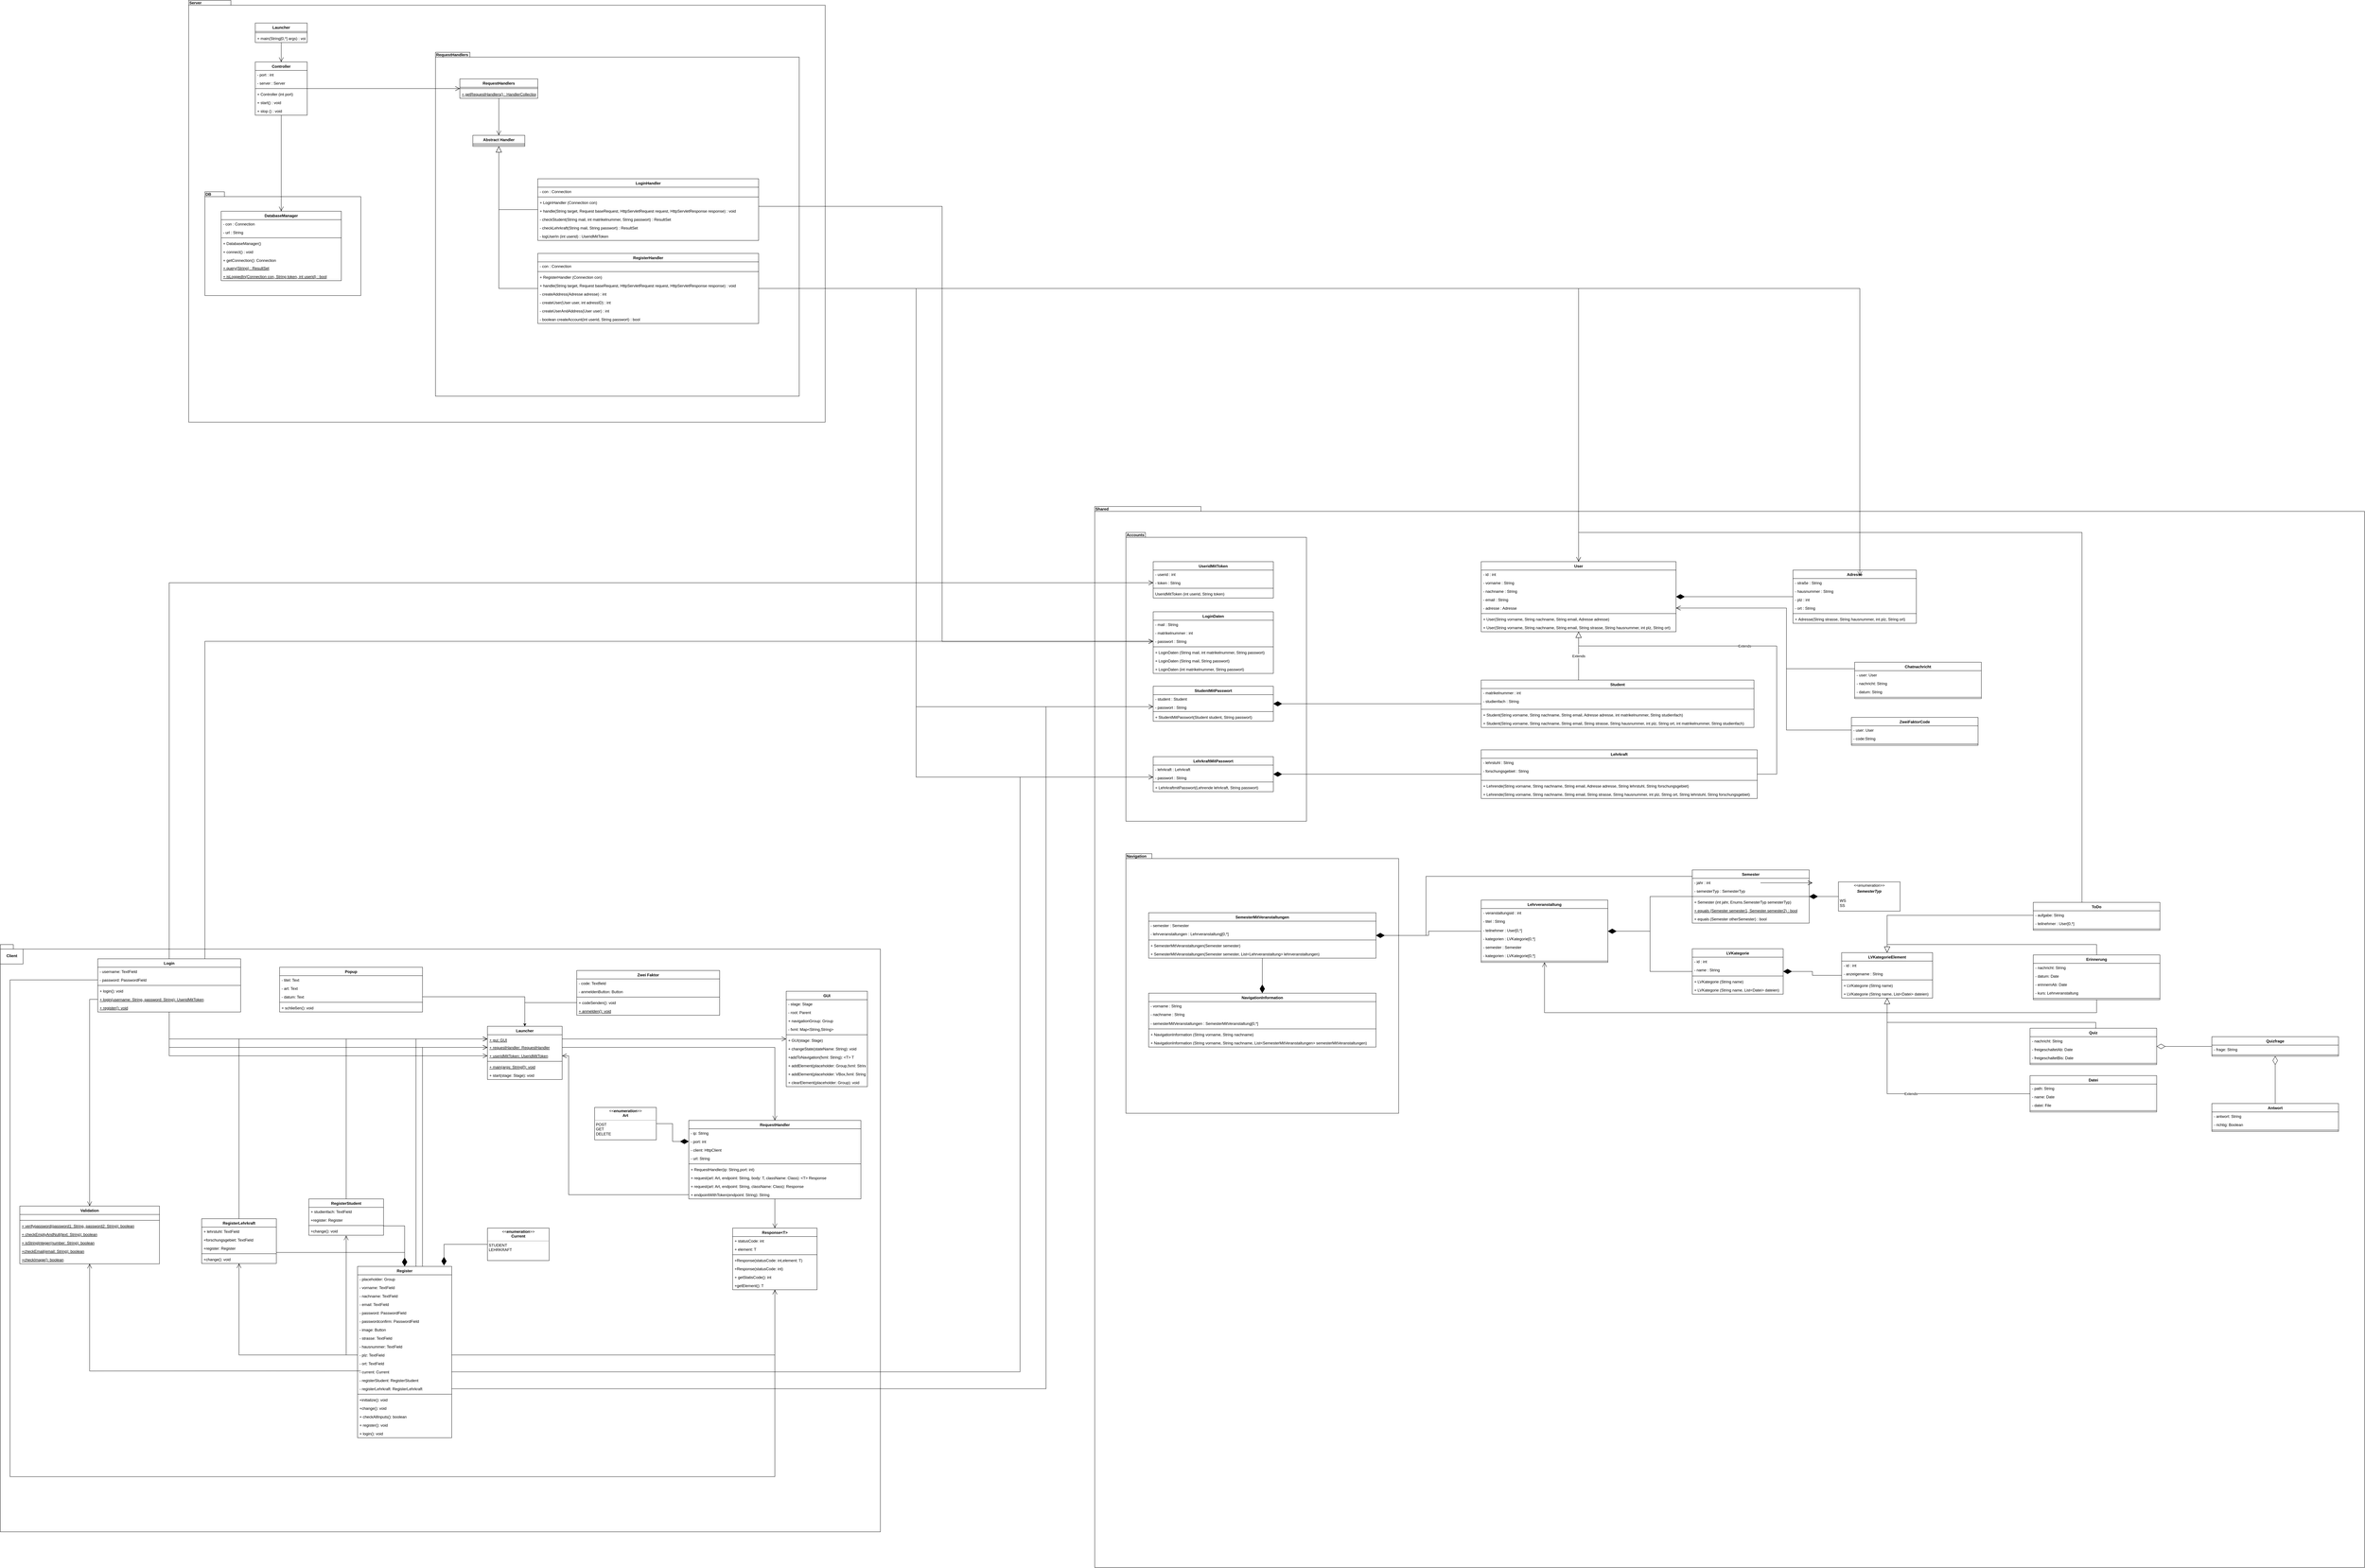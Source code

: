<mxfile version="14.7.7" type="device"><diagram id="LLm89ILQg6cw86h3hkVp" name="Page-1"><mxGraphModel dx="1994" dy="-588" grid="1" gridSize="10" guides="1" tooltips="1" connect="1" arrows="1" fold="1" page="1" pageScale="1" pageWidth="850" pageHeight="1100" math="0" shadow="0"><root><mxCell id="0"/><mxCell id="1" parent="0"/><mxCell id="dsjs476NgxT6OtTx9-DJ-288" value="" style="rounded=0;whiteSpace=wrap;html=1;strokeColor=#000000;" parent="1" vertex="1"><mxGeometry x="1080" y="5144" width="2710" height="1796" as="geometry"/></mxCell><mxCell id="dsjs476NgxT6OtTx9-DJ-158" value="Launcher" style="swimlane;fontStyle=1;align=center;verticalAlign=top;childLayout=stackLayout;horizontal=1;startSize=26;horizontalStack=0;resizeParent=1;resizeParentMax=0;resizeLast=0;collapsible=1;marginBottom=0;" parent="1" vertex="1"><mxGeometry x="2580" y="5382" width="230" height="164" as="geometry"><mxRectangle x="390" y="1888" width="100" height="26" as="alternateBounds"/></mxGeometry></mxCell><mxCell id="dsjs476NgxT6OtTx9-DJ-159" value="+ gui: GUI" style="text;strokeColor=none;fillColor=none;align=left;verticalAlign=bottom;spacingLeft=4;spacingRight=4;overflow=hidden;rotatable=0;points=[[0,0.5],[1,0.5]];portConstraint=eastwest;fontStyle=4" parent="dsjs476NgxT6OtTx9-DJ-158" vertex="1"><mxGeometry y="26" width="230" height="26" as="geometry"/></mxCell><mxCell id="dsjs476NgxT6OtTx9-DJ-160" value="+ requestHandler: RequestHandler" style="text;strokeColor=none;fillColor=none;align=left;verticalAlign=top;spacingLeft=4;spacingRight=4;overflow=hidden;rotatable=0;points=[[0,0.5],[1,0.5]];portConstraint=eastwest;fontStyle=4" parent="dsjs476NgxT6OtTx9-DJ-158" vertex="1"><mxGeometry y="52" width="230" height="26" as="geometry"/></mxCell><mxCell id="dsjs476NgxT6OtTx9-DJ-161" value="+ useridMitToken: UseridMitToken" style="text;strokeColor=none;fillColor=none;align=left;verticalAlign=top;spacingLeft=4;spacingRight=4;overflow=hidden;rotatable=0;points=[[0,0.5],[1,0.5]];portConstraint=eastwest;fontStyle=4" parent="dsjs476NgxT6OtTx9-DJ-158" vertex="1"><mxGeometry y="78" width="230" height="26" as="geometry"/></mxCell><mxCell id="dsjs476NgxT6OtTx9-DJ-162" value="" style="line;strokeWidth=1;fillColor=none;align=left;verticalAlign=middle;spacingTop=-1;spacingLeft=3;spacingRight=3;rotatable=0;labelPosition=right;points=[];portConstraint=eastwest;" parent="dsjs476NgxT6OtTx9-DJ-158" vertex="1"><mxGeometry y="104" width="230" height="8" as="geometry"/></mxCell><mxCell id="dsjs476NgxT6OtTx9-DJ-163" value="+ main(args: String[]): void" style="text;strokeColor=none;fillColor=none;align=left;verticalAlign=top;spacingLeft=4;spacingRight=4;overflow=hidden;rotatable=0;points=[[0,0.5],[1,0.5]];portConstraint=eastwest;fontStyle=4" parent="dsjs476NgxT6OtTx9-DJ-158" vertex="1"><mxGeometry y="112" width="230" height="26" as="geometry"/></mxCell><mxCell id="dsjs476NgxT6OtTx9-DJ-164" value="+ start(stage: Stage): void" style="text;strokeColor=none;fillColor=none;align=left;verticalAlign=top;spacingLeft=4;spacingRight=4;overflow=hidden;rotatable=0;points=[[0,0.5],[1,0.5]];portConstraint=eastwest;" parent="dsjs476NgxT6OtTx9-DJ-158" vertex="1"><mxGeometry y="138" width="230" height="26" as="geometry"/></mxCell><mxCell id="dsjs476NgxT6OtTx9-DJ-165" value="GUI" style="swimlane;fontStyle=1;align=center;verticalAlign=top;childLayout=stackLayout;horizontal=1;startSize=26;horizontalStack=0;resizeParent=1;resizeParentMax=0;resizeLast=0;collapsible=1;marginBottom=0;strokeColor=#000000;" parent="1" vertex="1"><mxGeometry x="3500" y="5274" width="250" height="294" as="geometry"/></mxCell><mxCell id="dsjs476NgxT6OtTx9-DJ-166" value="- stage: Stage&#10;" style="text;strokeColor=none;fillColor=none;align=left;verticalAlign=top;spacingLeft=4;spacingRight=4;overflow=hidden;rotatable=0;points=[[0,0.5],[1,0.5]];portConstraint=eastwest;" parent="dsjs476NgxT6OtTx9-DJ-165" vertex="1"><mxGeometry y="26" width="250" height="26" as="geometry"/></mxCell><mxCell id="dsjs476NgxT6OtTx9-DJ-167" value="- root: Parent&#10;" style="text;strokeColor=none;fillColor=none;align=left;verticalAlign=top;spacingLeft=4;spacingRight=4;overflow=hidden;rotatable=0;points=[[0,0.5],[1,0.5]];portConstraint=eastwest;" parent="dsjs476NgxT6OtTx9-DJ-165" vertex="1"><mxGeometry y="52" width="250" height="26" as="geometry"/></mxCell><mxCell id="dsjs476NgxT6OtTx9-DJ-168" value="+ navigationGroup: Group" style="text;strokeColor=none;fillColor=none;align=left;verticalAlign=top;spacingLeft=4;spacingRight=4;overflow=hidden;rotatable=0;points=[[0,0.5],[1,0.5]];portConstraint=eastwest;" parent="dsjs476NgxT6OtTx9-DJ-165" vertex="1"><mxGeometry y="78" width="250" height="26" as="geometry"/></mxCell><mxCell id="dsjs476NgxT6OtTx9-DJ-169" value="- fxml: Map&lt;String,String&gt;" style="text;strokeColor=none;fillColor=none;align=left;verticalAlign=top;spacingLeft=4;spacingRight=4;overflow=hidden;rotatable=0;points=[[0,0.5],[1,0.5]];portConstraint=eastwest;" parent="dsjs476NgxT6OtTx9-DJ-165" vertex="1"><mxGeometry y="104" width="250" height="26" as="geometry"/></mxCell><mxCell id="dsjs476NgxT6OtTx9-DJ-170" value="" style="line;strokeWidth=1;fillColor=none;align=left;verticalAlign=middle;spacingTop=-1;spacingLeft=3;spacingRight=3;rotatable=0;labelPosition=right;points=[];portConstraint=eastwest;" parent="dsjs476NgxT6OtTx9-DJ-165" vertex="1"><mxGeometry y="130" width="250" height="8" as="geometry"/></mxCell><mxCell id="dsjs476NgxT6OtTx9-DJ-171" value="+ GUI(stage: Stage)&#10;" style="text;strokeColor=none;fillColor=none;align=left;verticalAlign=top;spacingLeft=4;spacingRight=4;overflow=hidden;rotatable=0;points=[[0,0.5],[1,0.5]];portConstraint=eastwest;" parent="dsjs476NgxT6OtTx9-DJ-165" vertex="1"><mxGeometry y="138" width="250" height="26" as="geometry"/></mxCell><mxCell id="dsjs476NgxT6OtTx9-DJ-172" value="+ changeState(stateName: String): void" style="text;strokeColor=none;fillColor=none;align=left;verticalAlign=top;spacingLeft=4;spacingRight=4;overflow=hidden;rotatable=0;points=[[0,0.5],[1,0.5]];portConstraint=eastwest;" parent="dsjs476NgxT6OtTx9-DJ-165" vertex="1"><mxGeometry y="164" width="250" height="26" as="geometry"/></mxCell><mxCell id="dsjs476NgxT6OtTx9-DJ-173" value="+addToNavigation(fxml: String): &lt;T&gt; T" style="text;strokeColor=none;fillColor=none;align=left;verticalAlign=top;spacingLeft=4;spacingRight=4;overflow=hidden;rotatable=0;points=[[0,0.5],[1,0.5]];portConstraint=eastwest;" parent="dsjs476NgxT6OtTx9-DJ-165" vertex="1"><mxGeometry y="190" width="250" height="26" as="geometry"/></mxCell><mxCell id="dsjs476NgxT6OtTx9-DJ-174" value="+ addElement(placeholder: Group,fxml: String): &lt;T&gt; T" style="text;strokeColor=none;fillColor=none;align=left;verticalAlign=top;spacingLeft=4;spacingRight=4;overflow=hidden;rotatable=0;points=[[0,0.5],[1,0.5]];portConstraint=eastwest;" parent="dsjs476NgxT6OtTx9-DJ-165" vertex="1"><mxGeometry y="216" width="250" height="26" as="geometry"/></mxCell><mxCell id="dsjs476NgxT6OtTx9-DJ-175" value="+ addElement(placeholder: VBox,fxml: String): &lt;T&gt; T" style="text;strokeColor=none;fillColor=none;align=left;verticalAlign=top;spacingLeft=4;spacingRight=4;overflow=hidden;rotatable=0;points=[[0,0.5],[1,0.5]];portConstraint=eastwest;" parent="dsjs476NgxT6OtTx9-DJ-165" vertex="1"><mxGeometry y="242" width="250" height="26" as="geometry"/></mxCell><mxCell id="dsjs476NgxT6OtTx9-DJ-176" value="+ clearElement(placeholder: Group): void" style="text;strokeColor=none;fillColor=none;align=left;verticalAlign=top;spacingLeft=4;spacingRight=4;overflow=hidden;rotatable=0;points=[[0,0.5],[1,0.5]];portConstraint=eastwest;" parent="dsjs476NgxT6OtTx9-DJ-165" vertex="1"><mxGeometry y="268" width="250" height="26" as="geometry"/></mxCell><mxCell id="dsjs476NgxT6OtTx9-DJ-178" value="RequestHandler" style="swimlane;fontStyle=1;align=center;verticalAlign=top;childLayout=stackLayout;horizontal=1;startSize=26;horizontalStack=0;resizeParent=1;resizeParentMax=0;resizeLast=0;collapsible=1;marginBottom=0;strokeColor=#000000;" parent="1" vertex="1"><mxGeometry x="3200" y="5672" width="530" height="242" as="geometry"/></mxCell><mxCell id="dsjs476NgxT6OtTx9-DJ-179" value="- ip: String" style="text;strokeColor=none;fillColor=none;align=left;verticalAlign=top;spacingLeft=4;spacingRight=4;overflow=hidden;rotatable=0;points=[[0,0.5],[1,0.5]];portConstraint=eastwest;" parent="dsjs476NgxT6OtTx9-DJ-178" vertex="1"><mxGeometry y="26" width="530" height="26" as="geometry"/></mxCell><mxCell id="dsjs476NgxT6OtTx9-DJ-180" value="- port: int" style="text;strokeColor=none;fillColor=none;align=left;verticalAlign=top;spacingLeft=4;spacingRight=4;overflow=hidden;rotatable=0;points=[[0,0.5],[1,0.5]];portConstraint=eastwest;" parent="dsjs476NgxT6OtTx9-DJ-178" vertex="1"><mxGeometry y="52" width="530" height="26" as="geometry"/></mxCell><mxCell id="dsjs476NgxT6OtTx9-DJ-181" value="- client: HttpClient" style="text;strokeColor=none;fillColor=none;align=left;verticalAlign=top;spacingLeft=4;spacingRight=4;overflow=hidden;rotatable=0;points=[[0,0.5],[1,0.5]];portConstraint=eastwest;" parent="dsjs476NgxT6OtTx9-DJ-178" vertex="1"><mxGeometry y="78" width="530" height="26" as="geometry"/></mxCell><mxCell id="dsjs476NgxT6OtTx9-DJ-182" value="- url: String" style="text;strokeColor=none;fillColor=none;align=left;verticalAlign=top;spacingLeft=4;spacingRight=4;overflow=hidden;rotatable=0;points=[[0,0.5],[1,0.5]];portConstraint=eastwest;" parent="dsjs476NgxT6OtTx9-DJ-178" vertex="1"><mxGeometry y="104" width="530" height="26" as="geometry"/></mxCell><mxCell id="dsjs476NgxT6OtTx9-DJ-183" value="" style="line;strokeWidth=1;fillColor=none;align=left;verticalAlign=middle;spacingTop=-1;spacingLeft=3;spacingRight=3;rotatable=0;labelPosition=right;points=[];portConstraint=eastwest;" parent="dsjs476NgxT6OtTx9-DJ-178" vertex="1"><mxGeometry y="130" width="530" height="8" as="geometry"/></mxCell><mxCell id="dsjs476NgxT6OtTx9-DJ-184" value="+ RequestHandler(ip: String,port: int)" style="text;strokeColor=none;fillColor=none;align=left;verticalAlign=top;spacingLeft=4;spacingRight=4;overflow=hidden;rotatable=0;points=[[0,0.5],[1,0.5]];portConstraint=eastwest;" parent="dsjs476NgxT6OtTx9-DJ-178" vertex="1"><mxGeometry y="138" width="530" height="26" as="geometry"/></mxCell><mxCell id="dsjs476NgxT6OtTx9-DJ-185" value="+ request(art: Art, endpoint: String, body: T, className: Class): &lt;T&gt; Response" style="text;strokeColor=none;fillColor=none;align=left;verticalAlign=top;spacingLeft=4;spacingRight=4;overflow=hidden;rotatable=0;points=[[0,0.5],[1,0.5]];portConstraint=eastwest;" parent="dsjs476NgxT6OtTx9-DJ-178" vertex="1"><mxGeometry y="164" width="530" height="26" as="geometry"/></mxCell><mxCell id="dsjs476NgxT6OtTx9-DJ-186" value="+ request(art: Art, endpoint: String, className: Class): Response" style="text;strokeColor=none;fillColor=none;align=left;verticalAlign=top;spacingLeft=4;spacingRight=4;overflow=hidden;rotatable=0;points=[[0,0.5],[1,0.5]];portConstraint=eastwest;" parent="dsjs476NgxT6OtTx9-DJ-178" vertex="1"><mxGeometry y="190" width="530" height="26" as="geometry"/></mxCell><mxCell id="dsjs476NgxT6OtTx9-DJ-187" value="+ endpointWithToken(endpoint: String): String" style="text;strokeColor=none;fillColor=none;align=left;verticalAlign=top;spacingLeft=4;spacingRight=4;overflow=hidden;rotatable=0;points=[[0,0.5],[1,0.5]];portConstraint=eastwest;" parent="dsjs476NgxT6OtTx9-DJ-178" vertex="1"><mxGeometry y="216" width="530" height="26" as="geometry"/></mxCell><mxCell id="dsjs476NgxT6OtTx9-DJ-189" value="&lt;p style=&quot;margin: 0px ; margin-top: 4px ; text-align: center&quot;&gt;&lt;i&gt;&amp;lt;&amp;lt;&lt;/i&gt;&lt;i&gt;&lt;strong&gt;enumeration&lt;/strong&gt;&amp;gt;&amp;gt;&lt;/i&gt;&lt;br&gt;&lt;b&gt;Art&lt;/b&gt;&lt;/p&gt;&lt;hr size=&quot;1&quot;&gt;&lt;p style=&quot;margin: 0px ; margin-left: 4px&quot;&gt;POST&lt;/p&gt;&lt;p style=&quot;margin: 0px ; margin-left: 4px&quot;&gt;GET&lt;/p&gt;&lt;p style=&quot;margin: 0px ; margin-left: 4px&quot;&gt;DELETE&lt;br&gt;&lt;/p&gt;" style="verticalAlign=top;align=left;overflow=fill;fontSize=12;fontFamily=Helvetica;html=1;strokeColor=#000000;" parent="1" vertex="1"><mxGeometry x="2910" y="5632" width="190" height="100" as="geometry"/></mxCell><mxCell id="dsjs476NgxT6OtTx9-DJ-190" value="Response&lt;T&gt;" style="swimlane;fontStyle=1;align=center;verticalAlign=top;childLayout=stackLayout;horizontal=1;startSize=26;horizontalStack=0;resizeParent=1;resizeParentMax=0;resizeLast=0;collapsible=1;marginBottom=0;strokeColor=#000000;" parent="1" vertex="1"><mxGeometry x="3335" y="6004" width="260" height="190" as="geometry"/></mxCell><mxCell id="dsjs476NgxT6OtTx9-DJ-191" value="+ statusCode: int" style="text;strokeColor=none;fillColor=none;align=left;verticalAlign=top;spacingLeft=4;spacingRight=4;overflow=hidden;rotatable=0;points=[[0,0.5],[1,0.5]];portConstraint=eastwest;" parent="dsjs476NgxT6OtTx9-DJ-190" vertex="1"><mxGeometry y="26" width="260" height="26" as="geometry"/></mxCell><mxCell id="dsjs476NgxT6OtTx9-DJ-192" value="+ element: T" style="text;strokeColor=none;fillColor=none;align=left;verticalAlign=top;spacingLeft=4;spacingRight=4;overflow=hidden;rotatable=0;points=[[0,0.5],[1,0.5]];portConstraint=eastwest;" parent="dsjs476NgxT6OtTx9-DJ-190" vertex="1"><mxGeometry y="52" width="260" height="26" as="geometry"/></mxCell><mxCell id="dsjs476NgxT6OtTx9-DJ-193" value="" style="line;strokeWidth=1;fillColor=none;align=left;verticalAlign=middle;spacingTop=-1;spacingLeft=3;spacingRight=3;rotatable=0;labelPosition=right;points=[];portConstraint=eastwest;" parent="dsjs476NgxT6OtTx9-DJ-190" vertex="1"><mxGeometry y="78" width="260" height="8" as="geometry"/></mxCell><mxCell id="dsjs476NgxT6OtTx9-DJ-194" value="+Response(statusCode: int,element: T)" style="text;strokeColor=none;fillColor=none;align=left;verticalAlign=top;spacingLeft=4;spacingRight=4;overflow=hidden;rotatable=0;points=[[0,0.5],[1,0.5]];portConstraint=eastwest;" parent="dsjs476NgxT6OtTx9-DJ-190" vertex="1"><mxGeometry y="86" width="260" height="26" as="geometry"/></mxCell><mxCell id="dsjs476NgxT6OtTx9-DJ-195" value="+Response(statusCode: int)" style="text;strokeColor=none;fillColor=none;align=left;verticalAlign=top;spacingLeft=4;spacingRight=4;overflow=hidden;rotatable=0;points=[[0,0.5],[1,0.5]];portConstraint=eastwest;" parent="dsjs476NgxT6OtTx9-DJ-190" vertex="1"><mxGeometry y="112" width="260" height="26" as="geometry"/></mxCell><mxCell id="dsjs476NgxT6OtTx9-DJ-196" value="+ getStatisCode(): int" style="text;strokeColor=none;fillColor=none;align=left;verticalAlign=top;spacingLeft=4;spacingRight=4;overflow=hidden;rotatable=0;points=[[0,0.5],[1,0.5]];portConstraint=eastwest;" parent="dsjs476NgxT6OtTx9-DJ-190" vertex="1"><mxGeometry y="138" width="260" height="26" as="geometry"/></mxCell><mxCell id="dsjs476NgxT6OtTx9-DJ-197" value="+getElement(): T" style="text;strokeColor=none;fillColor=none;align=left;verticalAlign=top;spacingLeft=4;spacingRight=4;overflow=hidden;rotatable=0;points=[[0,0.5],[1,0.5]];portConstraint=eastwest;" parent="dsjs476NgxT6OtTx9-DJ-190" vertex="1"><mxGeometry y="164" width="260" height="26" as="geometry"/></mxCell><mxCell id="dsjs476NgxT6OtTx9-DJ-200" value="Validation" style="swimlane;fontStyle=1;align=center;verticalAlign=top;childLayout=stackLayout;horizontal=1;startSize=26;horizontalStack=0;resizeParent=1;resizeParentMax=0;resizeLast=0;collapsible=1;marginBottom=0;strokeColor=#000000;" parent="1" vertex="1"><mxGeometry x="1140" y="5936" width="430" height="178" as="geometry"/></mxCell><mxCell id="dsjs476NgxT6OtTx9-DJ-201" value="" style="text;strokeColor=none;fillColor=none;align=left;verticalAlign=middle;spacingTop=-1;spacingLeft=4;spacingRight=4;rotatable=0;labelPosition=right;points=[];portConstraint=eastwest;" parent="dsjs476NgxT6OtTx9-DJ-200" vertex="1"><mxGeometry y="26" width="430" height="14" as="geometry"/></mxCell><mxCell id="dsjs476NgxT6OtTx9-DJ-202" value="" style="line;strokeWidth=1;fillColor=none;align=left;verticalAlign=middle;spacingTop=-1;spacingLeft=3;spacingRight=3;rotatable=0;labelPosition=right;points=[];portConstraint=eastwest;" parent="dsjs476NgxT6OtTx9-DJ-200" vertex="1"><mxGeometry y="40" width="430" height="8" as="geometry"/></mxCell><mxCell id="dsjs476NgxT6OtTx9-DJ-203" value="+ verifypassword(password1: String, password2: String): boolean" style="text;strokeColor=none;fillColor=none;align=left;verticalAlign=top;spacingLeft=4;spacingRight=4;overflow=hidden;rotatable=0;points=[[0,0.5],[1,0.5]];portConstraint=eastwest;fontStyle=4" parent="dsjs476NgxT6OtTx9-DJ-200" vertex="1"><mxGeometry y="48" width="430" height="26" as="geometry"/></mxCell><mxCell id="dsjs476NgxT6OtTx9-DJ-204" value="+ checkEmptyAndNull(text: String): boolean" style="text;strokeColor=none;fillColor=none;align=left;verticalAlign=top;spacingLeft=4;spacingRight=4;overflow=hidden;rotatable=0;points=[[0,0.5],[1,0.5]];portConstraint=eastwest;fontStyle=4" parent="dsjs476NgxT6OtTx9-DJ-200" vertex="1"><mxGeometry y="74" width="430" height="26" as="geometry"/></mxCell><mxCell id="dsjs476NgxT6OtTx9-DJ-205" value="+ isStringInteger(number: String): boolean" style="text;strokeColor=none;fillColor=none;align=left;verticalAlign=top;spacingLeft=4;spacingRight=4;overflow=hidden;rotatable=0;points=[[0,0.5],[1,0.5]];portConstraint=eastwest;fontStyle=4" parent="dsjs476NgxT6OtTx9-DJ-200" vertex="1"><mxGeometry y="100" width="430" height="26" as="geometry"/></mxCell><mxCell id="dsjs476NgxT6OtTx9-DJ-206" value="+checkEmail(email: String): boolean" style="text;strokeColor=none;fillColor=none;align=left;verticalAlign=top;spacingLeft=4;spacingRight=4;overflow=hidden;rotatable=0;points=[[0,0.5],[1,0.5]];portConstraint=eastwest;fontStyle=4" parent="dsjs476NgxT6OtTx9-DJ-200" vertex="1"><mxGeometry y="126" width="430" height="26" as="geometry"/></mxCell><mxCell id="dsjs476NgxT6OtTx9-DJ-207" value="+checkImage(): boolean" style="text;strokeColor=none;fillColor=none;align=left;verticalAlign=top;spacingLeft=4;spacingRight=4;overflow=hidden;rotatable=0;points=[[0,0.5],[1,0.5]];portConstraint=eastwest;fontStyle=4" parent="dsjs476NgxT6OtTx9-DJ-200" vertex="1"><mxGeometry y="152" width="430" height="26" as="geometry"/></mxCell><mxCell id="dsjs476NgxT6OtTx9-DJ-275" style="edgeStyle=orthogonalEdgeStyle;rounded=0;orthogonalLoop=1;jettySize=auto;html=1;endArrow=open;endFill=0;endSize=12;" parent="1" source="dsjs476NgxT6OtTx9-DJ-208" target="dsjs476NgxT6OtTx9-DJ-159" edge="1"><mxGeometry relative="1" as="geometry"/></mxCell><mxCell id="dsjs476NgxT6OtTx9-DJ-276" style="edgeStyle=orthogonalEdgeStyle;rounded=0;orthogonalLoop=1;jettySize=auto;html=1;endArrow=open;endFill=0;endSize=12;" parent="1" source="dsjs476NgxT6OtTx9-DJ-208" target="dsjs476NgxT6OtTx9-DJ-160" edge="1"><mxGeometry relative="1" as="geometry"/></mxCell><mxCell id="dsjs476NgxT6OtTx9-DJ-277" style="edgeStyle=orthogonalEdgeStyle;rounded=0;orthogonalLoop=1;jettySize=auto;html=1;endSize=12;endArrow=open;endFill=0;" parent="1" source="dsjs476NgxT6OtTx9-DJ-208" target="dsjs476NgxT6OtTx9-DJ-161" edge="1"><mxGeometry relative="1" as="geometry"/></mxCell><mxCell id="dsjs476NgxT6OtTx9-DJ-208" value="Login" style="swimlane;fontStyle=1;align=center;verticalAlign=top;childLayout=stackLayout;horizontal=1;startSize=26;horizontalStack=0;resizeParent=1;resizeParentMax=0;resizeLast=0;collapsible=1;marginBottom=0;strokeColor=#000000;" parent="1" vertex="1"><mxGeometry x="1380" y="5174" width="440" height="164" as="geometry"/></mxCell><mxCell id="dsjs476NgxT6OtTx9-DJ-209" value="- username: TextField" style="text;strokeColor=none;fillColor=none;align=left;verticalAlign=top;spacingLeft=4;spacingRight=4;overflow=hidden;rotatable=0;points=[[0,0.5],[1,0.5]];portConstraint=eastwest;" parent="dsjs476NgxT6OtTx9-DJ-208" vertex="1"><mxGeometry y="26" width="440" height="26" as="geometry"/></mxCell><mxCell id="dsjs476NgxT6OtTx9-DJ-210" value="- password: PasswordField" style="text;strokeColor=none;fillColor=none;align=left;verticalAlign=top;spacingLeft=4;spacingRight=4;overflow=hidden;rotatable=0;points=[[0,0.5],[1,0.5]];portConstraint=eastwest;" parent="dsjs476NgxT6OtTx9-DJ-208" vertex="1"><mxGeometry y="52" width="440" height="26" as="geometry"/></mxCell><mxCell id="dsjs476NgxT6OtTx9-DJ-211" value="" style="line;strokeWidth=1;fillColor=none;align=left;verticalAlign=middle;spacingTop=-1;spacingLeft=3;spacingRight=3;rotatable=0;labelPosition=right;points=[];portConstraint=eastwest;" parent="dsjs476NgxT6OtTx9-DJ-208" vertex="1"><mxGeometry y="78" width="440" height="8" as="geometry"/></mxCell><mxCell id="dsjs476NgxT6OtTx9-DJ-212" value="+ login(): void&#10;" style="text;strokeColor=none;fillColor=none;align=left;verticalAlign=top;spacingLeft=4;spacingRight=4;overflow=hidden;rotatable=0;points=[[0,0.5],[1,0.5]];portConstraint=eastwest;" parent="dsjs476NgxT6OtTx9-DJ-208" vertex="1"><mxGeometry y="86" width="440" height="26" as="geometry"/></mxCell><mxCell id="dsjs476NgxT6OtTx9-DJ-213" value="+ login(username: String, password: String): UseridMitToken" style="text;strokeColor=none;fillColor=none;align=left;verticalAlign=top;spacingLeft=4;spacingRight=4;overflow=hidden;rotatable=0;points=[[0,0.5],[1,0.5]];portConstraint=eastwest;fontStyle=4" parent="dsjs476NgxT6OtTx9-DJ-208" vertex="1"><mxGeometry y="112" width="440" height="26" as="geometry"/></mxCell><mxCell id="dsjs476NgxT6OtTx9-DJ-214" value="+ register(): void" style="text;strokeColor=none;fillColor=none;align=left;verticalAlign=top;spacingLeft=4;spacingRight=4;overflow=hidden;rotatable=0;points=[[0,0.5],[1,0.5]];portConstraint=eastwest;fontStyle=4" parent="dsjs476NgxT6OtTx9-DJ-208" vertex="1"><mxGeometry y="138" width="440" height="26" as="geometry"/></mxCell><mxCell id="dsjs476NgxT6OtTx9-DJ-273" style="edgeStyle=orthogonalEdgeStyle;rounded=0;orthogonalLoop=1;jettySize=auto;html=1;endArrow=open;endFill=0;endSize=12;" parent="1" source="dsjs476NgxT6OtTx9-DJ-216" target="dsjs476NgxT6OtTx9-DJ-159" edge="1"><mxGeometry relative="1" as="geometry"><Array as="points"><mxPoint x="2360" y="5421"/></Array></mxGeometry></mxCell><mxCell id="dsjs476NgxT6OtTx9-DJ-274" style="edgeStyle=orthogonalEdgeStyle;rounded=0;orthogonalLoop=1;jettySize=auto;html=1;endSize=12;endArrow=open;endFill=0;" parent="1" source="dsjs476NgxT6OtTx9-DJ-216" target="dsjs476NgxT6OtTx9-DJ-160" edge="1"><mxGeometry relative="1" as="geometry"><Array as="points"><mxPoint x="2380" y="5447"/></Array></mxGeometry></mxCell><mxCell id="dsjs476NgxT6OtTx9-DJ-216" value="Register" style="swimlane;fontStyle=1;align=center;verticalAlign=top;childLayout=stackLayout;horizontal=1;startSize=26;horizontalStack=0;resizeParent=1;resizeParentMax=0;resizeLast=0;collapsible=1;marginBottom=0;strokeColor=#000000;" parent="1" vertex="1"><mxGeometry x="2180" y="6122" width="290" height="528" as="geometry"/></mxCell><mxCell id="dsjs476NgxT6OtTx9-DJ-217" value="- placeholder: Group" style="text;strokeColor=none;fillColor=none;align=left;verticalAlign=top;spacingLeft=4;spacingRight=4;overflow=hidden;rotatable=0;points=[[0,0.5],[1,0.5]];portConstraint=eastwest;" parent="dsjs476NgxT6OtTx9-DJ-216" vertex="1"><mxGeometry y="26" width="290" height="26" as="geometry"/></mxCell><mxCell id="dsjs476NgxT6OtTx9-DJ-218" value="- vorname: TextField" style="text;strokeColor=none;fillColor=none;align=left;verticalAlign=top;spacingLeft=4;spacingRight=4;overflow=hidden;rotatable=0;points=[[0,0.5],[1,0.5]];portConstraint=eastwest;" parent="dsjs476NgxT6OtTx9-DJ-216" vertex="1"><mxGeometry y="52" width="290" height="26" as="geometry"/></mxCell><mxCell id="dsjs476NgxT6OtTx9-DJ-219" value="- nachname: TextField" style="text;strokeColor=none;fillColor=none;align=left;verticalAlign=top;spacingLeft=4;spacingRight=4;overflow=hidden;rotatable=0;points=[[0,0.5],[1,0.5]];portConstraint=eastwest;" parent="dsjs476NgxT6OtTx9-DJ-216" vertex="1"><mxGeometry y="78" width="290" height="26" as="geometry"/></mxCell><mxCell id="dsjs476NgxT6OtTx9-DJ-220" value="- email: TextField" style="text;strokeColor=none;fillColor=none;align=left;verticalAlign=top;spacingLeft=4;spacingRight=4;overflow=hidden;rotatable=0;points=[[0,0.5],[1,0.5]];portConstraint=eastwest;" parent="dsjs476NgxT6OtTx9-DJ-216" vertex="1"><mxGeometry y="104" width="290" height="26" as="geometry"/></mxCell><mxCell id="dsjs476NgxT6OtTx9-DJ-221" value="- password: PasswordField" style="text;strokeColor=none;fillColor=none;align=left;verticalAlign=top;spacingLeft=4;spacingRight=4;overflow=hidden;rotatable=0;points=[[0,0.5],[1,0.5]];portConstraint=eastwest;" parent="dsjs476NgxT6OtTx9-DJ-216" vertex="1"><mxGeometry y="130" width="290" height="26" as="geometry"/></mxCell><mxCell id="dsjs476NgxT6OtTx9-DJ-222" value="- passwordconfirm: PasswordField&#10;" style="text;strokeColor=none;fillColor=none;align=left;verticalAlign=top;spacingLeft=4;spacingRight=4;overflow=hidden;rotatable=0;points=[[0,0.5],[1,0.5]];portConstraint=eastwest;" parent="dsjs476NgxT6OtTx9-DJ-216" vertex="1"><mxGeometry y="156" width="290" height="26" as="geometry"/></mxCell><mxCell id="dsjs476NgxT6OtTx9-DJ-223" value="- image: Button" style="text;strokeColor=none;fillColor=none;align=left;verticalAlign=top;spacingLeft=4;spacingRight=4;overflow=hidden;rotatable=0;points=[[0,0.5],[1,0.5]];portConstraint=eastwest;" parent="dsjs476NgxT6OtTx9-DJ-216" vertex="1"><mxGeometry y="182" width="290" height="26" as="geometry"/></mxCell><mxCell id="dsjs476NgxT6OtTx9-DJ-224" value="- strasse: TextField" style="text;strokeColor=none;fillColor=none;align=left;verticalAlign=top;spacingLeft=4;spacingRight=4;overflow=hidden;rotatable=0;points=[[0,0.5],[1,0.5]];portConstraint=eastwest;" parent="dsjs476NgxT6OtTx9-DJ-216" vertex="1"><mxGeometry y="208" width="290" height="26" as="geometry"/></mxCell><mxCell id="dsjs476NgxT6OtTx9-DJ-225" value="- hausnummer: TextField" style="text;strokeColor=none;fillColor=none;align=left;verticalAlign=top;spacingLeft=4;spacingRight=4;overflow=hidden;rotatable=0;points=[[0,0.5],[1,0.5]];portConstraint=eastwest;" parent="dsjs476NgxT6OtTx9-DJ-216" vertex="1"><mxGeometry y="234" width="290" height="26" as="geometry"/></mxCell><mxCell id="dsjs476NgxT6OtTx9-DJ-226" value="- plz: TextField" style="text;strokeColor=none;fillColor=none;align=left;verticalAlign=top;spacingLeft=4;spacingRight=4;overflow=hidden;rotatable=0;points=[[0,0.5],[1,0.5]];portConstraint=eastwest;" parent="dsjs476NgxT6OtTx9-DJ-216" vertex="1"><mxGeometry y="260" width="290" height="26" as="geometry"/></mxCell><mxCell id="dsjs476NgxT6OtTx9-DJ-227" value="- ort: TextField" style="text;strokeColor=none;fillColor=none;align=left;verticalAlign=top;spacingLeft=4;spacingRight=4;overflow=hidden;rotatable=0;points=[[0,0.5],[1,0.5]];portConstraint=eastwest;" parent="dsjs476NgxT6OtTx9-DJ-216" vertex="1"><mxGeometry y="286" width="290" height="26" as="geometry"/></mxCell><mxCell id="dsjs476NgxT6OtTx9-DJ-228" value="- current: Current" style="text;strokeColor=none;fillColor=none;align=left;verticalAlign=top;spacingLeft=4;spacingRight=4;overflow=hidden;rotatable=0;points=[[0,0.5],[1,0.5]];portConstraint=eastwest;" parent="dsjs476NgxT6OtTx9-DJ-216" vertex="1"><mxGeometry y="312" width="290" height="26" as="geometry"/></mxCell><mxCell id="dsjs476NgxT6OtTx9-DJ-229" value="- registerStudent: RegisterStudent" style="text;strokeColor=none;fillColor=none;align=left;verticalAlign=top;spacingLeft=4;spacingRight=4;overflow=hidden;rotatable=0;points=[[0,0.5],[1,0.5]];portConstraint=eastwest;" parent="dsjs476NgxT6OtTx9-DJ-216" vertex="1"><mxGeometry y="338" width="290" height="26" as="geometry"/></mxCell><mxCell id="dsjs476NgxT6OtTx9-DJ-230" value="- registerLehrkraft: RegisterLehrkraft" style="text;strokeColor=none;fillColor=none;align=left;verticalAlign=top;spacingLeft=4;spacingRight=4;overflow=hidden;rotatable=0;points=[[0,0.5],[1,0.5]];portConstraint=eastwest;" parent="dsjs476NgxT6OtTx9-DJ-216" vertex="1"><mxGeometry y="364" width="290" height="26" as="geometry"/></mxCell><mxCell id="dsjs476NgxT6OtTx9-DJ-231" value="" style="line;strokeWidth=1;fillColor=none;align=left;verticalAlign=middle;spacingTop=-1;spacingLeft=3;spacingRight=3;rotatable=0;labelPosition=right;points=[];portConstraint=eastwest;" parent="dsjs476NgxT6OtTx9-DJ-216" vertex="1"><mxGeometry y="390" width="290" height="8" as="geometry"/></mxCell><mxCell id="dsjs476NgxT6OtTx9-DJ-232" value="+initialize(): void" style="text;strokeColor=none;fillColor=none;align=left;verticalAlign=top;spacingLeft=4;spacingRight=4;overflow=hidden;rotatable=0;points=[[0,0.5],[1,0.5]];portConstraint=eastwest;" parent="dsjs476NgxT6OtTx9-DJ-216" vertex="1"><mxGeometry y="398" width="290" height="26" as="geometry"/></mxCell><mxCell id="dsjs476NgxT6OtTx9-DJ-233" value="+change(): void" style="text;strokeColor=none;fillColor=none;align=left;verticalAlign=top;spacingLeft=4;spacingRight=4;overflow=hidden;rotatable=0;points=[[0,0.5],[1,0.5]];portConstraint=eastwest;" parent="dsjs476NgxT6OtTx9-DJ-216" vertex="1"><mxGeometry y="424" width="290" height="26" as="geometry"/></mxCell><mxCell id="dsjs476NgxT6OtTx9-DJ-234" value="+ checkAllInputs(): boolean" style="text;strokeColor=none;fillColor=none;align=left;verticalAlign=top;spacingLeft=4;spacingRight=4;overflow=hidden;rotatable=0;points=[[0,0.5],[1,0.5]];portConstraint=eastwest;" parent="dsjs476NgxT6OtTx9-DJ-216" vertex="1"><mxGeometry y="450" width="290" height="26" as="geometry"/></mxCell><mxCell id="dsjs476NgxT6OtTx9-DJ-235" value="+ register(): void" style="text;strokeColor=none;fillColor=none;align=left;verticalAlign=top;spacingLeft=4;spacingRight=4;overflow=hidden;rotatable=0;points=[[0,0.5],[1,0.5]];portConstraint=eastwest;" parent="dsjs476NgxT6OtTx9-DJ-216" vertex="1"><mxGeometry y="476" width="290" height="26" as="geometry"/></mxCell><mxCell id="dsjs476NgxT6OtTx9-DJ-236" value="+ login(): void" style="text;strokeColor=none;fillColor=none;align=left;verticalAlign=top;spacingLeft=4;spacingRight=4;overflow=hidden;rotatable=0;points=[[0,0.5],[1,0.5]];portConstraint=eastwest;" parent="dsjs476NgxT6OtTx9-DJ-216" vertex="1"><mxGeometry y="502" width="290" height="26" as="geometry"/></mxCell><mxCell id="dsjs476NgxT6OtTx9-DJ-238" value="&lt;p style=&quot;margin: 0px ; margin-top: 4px ; text-align: center&quot;&gt;&lt;i&gt;&amp;lt;&amp;lt;&lt;/i&gt;&lt;i&gt;&lt;strong&gt;enumeration&lt;/strong&gt;&amp;gt;&amp;gt;&lt;/i&gt;&lt;br&gt;&lt;b&gt;Current&lt;/b&gt;&lt;/p&gt;&lt;hr size=&quot;1&quot;&gt;&lt;p style=&quot;margin: 0px ; margin-left: 4px&quot;&gt;STUDENT&lt;/p&gt;&lt;p style=&quot;margin: 0px ; margin-left: 4px&quot;&gt;LEHRKRAFT&lt;br&gt;&lt;/p&gt;" style="verticalAlign=top;align=left;overflow=fill;fontSize=12;fontFamily=Helvetica;html=1;strokeColor=#000000;" parent="1" vertex="1"><mxGeometry x="2580" y="6004" width="190" height="100" as="geometry"/></mxCell><mxCell id="dsjs476NgxT6OtTx9-DJ-279" style="edgeStyle=orthogonalEdgeStyle;rounded=0;orthogonalLoop=1;jettySize=auto;html=1;endArrow=open;endFill=0;endSize=12;" parent="1" source="dsjs476NgxT6OtTx9-DJ-242" target="dsjs476NgxT6OtTx9-DJ-159" edge="1"><mxGeometry relative="1" as="geometry"><Array as="points"><mxPoint x="1815" y="5421"/></Array></mxGeometry></mxCell><mxCell id="dsjs476NgxT6OtTx9-DJ-242" value="RegisterLehrkraft" style="swimlane;fontStyle=1;align=center;verticalAlign=top;childLayout=stackLayout;horizontal=1;startSize=26;horizontalStack=0;resizeParent=1;resizeParentMax=0;resizeLast=0;collapsible=1;marginBottom=0;strokeColor=#000000;" parent="1" vertex="1"><mxGeometry x="1700" y="5975" width="230" height="138" as="geometry"/></mxCell><mxCell id="dsjs476NgxT6OtTx9-DJ-243" value="+ lehrstuhl: TextField" style="text;strokeColor=none;fillColor=none;align=left;verticalAlign=top;spacingLeft=4;spacingRight=4;overflow=hidden;rotatable=0;points=[[0,0.5],[1,0.5]];portConstraint=eastwest;" parent="dsjs476NgxT6OtTx9-DJ-242" vertex="1"><mxGeometry y="26" width="230" height="26" as="geometry"/></mxCell><mxCell id="dsjs476NgxT6OtTx9-DJ-244" value="+forschungsgebiet: TextField" style="text;strokeColor=none;fillColor=none;align=left;verticalAlign=top;spacingLeft=4;spacingRight=4;overflow=hidden;rotatable=0;points=[[0,0.5],[1,0.5]];portConstraint=eastwest;" parent="dsjs476NgxT6OtTx9-DJ-242" vertex="1"><mxGeometry y="52" width="230" height="26" as="geometry"/></mxCell><mxCell id="dsjs476NgxT6OtTx9-DJ-245" value="+register: Register" style="text;strokeColor=none;fillColor=none;align=left;verticalAlign=top;spacingLeft=4;spacingRight=4;overflow=hidden;rotatable=0;points=[[0,0.5],[1,0.5]];portConstraint=eastwest;" parent="dsjs476NgxT6OtTx9-DJ-242" vertex="1"><mxGeometry y="78" width="230" height="26" as="geometry"/></mxCell><mxCell id="dsjs476NgxT6OtTx9-DJ-246" value="" style="line;strokeWidth=1;fillColor=none;align=left;verticalAlign=middle;spacingTop=-1;spacingLeft=3;spacingRight=3;rotatable=0;labelPosition=right;points=[];portConstraint=eastwest;" parent="dsjs476NgxT6OtTx9-DJ-242" vertex="1"><mxGeometry y="104" width="230" height="8" as="geometry"/></mxCell><mxCell id="dsjs476NgxT6OtTx9-DJ-247" value="+change(): void" style="text;strokeColor=none;fillColor=none;align=left;verticalAlign=top;spacingLeft=4;spacingRight=4;overflow=hidden;rotatable=0;points=[[0,0.5],[1,0.5]];portConstraint=eastwest;" parent="dsjs476NgxT6OtTx9-DJ-242" vertex="1"><mxGeometry y="112" width="230" height="26" as="geometry"/></mxCell><mxCell id="dsjs476NgxT6OtTx9-DJ-278" style="edgeStyle=orthogonalEdgeStyle;rounded=0;orthogonalLoop=1;jettySize=auto;html=1;endSize=12;endArrow=open;endFill=0;" parent="1" source="dsjs476NgxT6OtTx9-DJ-248" target="dsjs476NgxT6OtTx9-DJ-159" edge="1"><mxGeometry relative="1" as="geometry"><Array as="points"><mxPoint x="2145" y="5421"/></Array></mxGeometry></mxCell><mxCell id="dsjs476NgxT6OtTx9-DJ-248" value="RegisterStudent" style="swimlane;fontStyle=1;align=center;verticalAlign=top;childLayout=stackLayout;horizontal=1;startSize=26;horizontalStack=0;resizeParent=1;resizeParentMax=0;resizeLast=0;collapsible=1;marginBottom=0;strokeColor=#000000;" parent="1" vertex="1"><mxGeometry x="2030" y="5914" width="230" height="112" as="geometry"/></mxCell><mxCell id="dsjs476NgxT6OtTx9-DJ-249" value="+ studienfach: TextField" style="text;strokeColor=none;fillColor=none;align=left;verticalAlign=top;spacingLeft=4;spacingRight=4;overflow=hidden;rotatable=0;points=[[0,0.5],[1,0.5]];portConstraint=eastwest;" parent="dsjs476NgxT6OtTx9-DJ-248" vertex="1"><mxGeometry y="26" width="230" height="26" as="geometry"/></mxCell><mxCell id="dsjs476NgxT6OtTx9-DJ-250" value="+register: Register" style="text;strokeColor=none;fillColor=none;align=left;verticalAlign=top;spacingLeft=4;spacingRight=4;overflow=hidden;rotatable=0;points=[[0,0.5],[1,0.5]];portConstraint=eastwest;" parent="dsjs476NgxT6OtTx9-DJ-248" vertex="1"><mxGeometry y="52" width="230" height="26" as="geometry"/></mxCell><mxCell id="dsjs476NgxT6OtTx9-DJ-251" value="" style="line;strokeWidth=1;fillColor=none;align=left;verticalAlign=middle;spacingTop=-1;spacingLeft=3;spacingRight=3;rotatable=0;labelPosition=right;points=[];portConstraint=eastwest;" parent="dsjs476NgxT6OtTx9-DJ-248" vertex="1"><mxGeometry y="78" width="230" height="8" as="geometry"/></mxCell><mxCell id="dsjs476NgxT6OtTx9-DJ-252" value="+change(): void" style="text;strokeColor=none;fillColor=none;align=left;verticalAlign=top;spacingLeft=4;spacingRight=4;overflow=hidden;rotatable=0;points=[[0,0.5],[1,0.5]];portConstraint=eastwest;" parent="dsjs476NgxT6OtTx9-DJ-248" vertex="1"><mxGeometry y="86" width="230" height="26" as="geometry"/></mxCell><mxCell id="dsjs476NgxT6OtTx9-DJ-264" style="edgeStyle=orthogonalEdgeStyle;rounded=0;orthogonalLoop=1;jettySize=auto;html=1;endArrow=open;endFill=0;endSize=12;" parent="1" source="dsjs476NgxT6OtTx9-DJ-187" target="dsjs476NgxT6OtTx9-DJ-161" edge="1"><mxGeometry relative="1" as="geometry"><Array as="points"><mxPoint x="2830" y="5901"/><mxPoint x="2830" y="5473"/></Array></mxGeometry></mxCell><mxCell id="dsjs476NgxT6OtTx9-DJ-287" value="Client" style="shape=folder;fontStyle=1;spacingTop=10;tabWidth=40;tabHeight=14;tabPosition=left;html=1;strokeColor=#000000;" parent="1" vertex="1"><mxGeometry x="1080" y="5130" width="70" height="60" as="geometry"/></mxCell><mxCell id="dsjs476NgxT6OtTx9-DJ-396" value="" style="endArrow=diamondThin;endFill=1;endSize=24;html=1;rounded=0;edgeStyle=orthogonalEdgeStyle;exitX=0;exitY=0.5;exitDx=0;exitDy=0;entryX=0.918;entryY=-0.005;entryDx=0;entryDy=0;entryPerimeter=0;" parent="1" source="dsjs476NgxT6OtTx9-DJ-238" target="dsjs476NgxT6OtTx9-DJ-216" edge="1"><mxGeometry width="160" relative="1" as="geometry"><mxPoint x="2570" y="6234" as="sourcePoint"/><mxPoint x="2730" y="6234" as="targetPoint"/></mxGeometry></mxCell><mxCell id="dsjs476NgxT6OtTx9-DJ-397" value="" style="endArrow=diamondThin;endFill=1;endSize=24;html=1;rounded=0;edgeStyle=orthogonalEdgeStyle;" parent="1" source="dsjs476NgxT6OtTx9-DJ-189" target="dsjs476NgxT6OtTx9-DJ-180" edge="1"><mxGeometry width="160" relative="1" as="geometry"><mxPoint x="3060" y="5794" as="sourcePoint"/><mxPoint x="3220" y="5794" as="targetPoint"/></mxGeometry></mxCell><mxCell id="dsjs476NgxT6OtTx9-DJ-403" value="" style="endArrow=diamondThin;endFill=1;endSize=24;html=1;rounded=0;edgeStyle=orthogonalEdgeStyle;exitX=1;exitY=1;exitDx=0;exitDy=0;exitPerimeter=0;entryX=0.5;entryY=0;entryDx=0;entryDy=0;" parent="1" source="dsjs476NgxT6OtTx9-DJ-245" target="dsjs476NgxT6OtTx9-DJ-216" edge="1"><mxGeometry width="160" relative="1" as="geometry"><mxPoint x="1960" y="6164" as="sourcePoint"/><mxPoint x="2120" y="6164" as="targetPoint"/><Array as="points"><mxPoint x="2325" y="6079"/></Array></mxGeometry></mxCell><mxCell id="dsjs476NgxT6OtTx9-DJ-404" value="" style="endArrow=diamondThin;endFill=1;endSize=24;html=1;rounded=0;edgeStyle=orthogonalEdgeStyle;exitX=0.996;exitY=-0.115;exitDx=0;exitDy=0;exitPerimeter=0;entryX=0.5;entryY=0;entryDx=0;entryDy=0;" parent="1" source="dsjs476NgxT6OtTx9-DJ-252" target="dsjs476NgxT6OtTx9-DJ-216" edge="1"><mxGeometry width="160" relative="1" as="geometry"><mxPoint x="1960" y="6234" as="sourcePoint"/><mxPoint x="2120" y="6234" as="targetPoint"/></mxGeometry></mxCell><mxCell id="dsjs476NgxT6OtTx9-DJ-405" value="" style="endArrow=open;endFill=1;endSize=12;html=1;rounded=0;edgeStyle=orthogonalEdgeStyle;entryX=0.5;entryY=1.038;entryDx=0;entryDy=0;entryPerimeter=0;exitX=0;exitY=0.5;exitDx=0;exitDy=0;" parent="1" source="dsjs476NgxT6OtTx9-DJ-226" target="dsjs476NgxT6OtTx9-DJ-252" edge="1"><mxGeometry width="160" relative="1" as="geometry"><mxPoint x="1950" y="6204" as="sourcePoint"/><mxPoint x="2110" y="6204" as="targetPoint"/></mxGeometry></mxCell><mxCell id="dsjs476NgxT6OtTx9-DJ-406" value="" style="endArrow=open;endFill=1;endSize=12;html=1;rounded=0;edgeStyle=orthogonalEdgeStyle;exitX=0;exitY=0.5;exitDx=0;exitDy=0;" parent="1" source="dsjs476NgxT6OtTx9-DJ-226" target="dsjs476NgxT6OtTx9-DJ-242" edge="1"><mxGeometry width="160" relative="1" as="geometry"><mxPoint x="1920" y="6324" as="sourcePoint"/><mxPoint x="2080" y="6324" as="targetPoint"/></mxGeometry></mxCell><mxCell id="dsjs476NgxT6OtTx9-DJ-407" value="" style="endArrow=open;endFill=1;endSize=12;html=1;rounded=0;edgeStyle=orthogonalEdgeStyle;" parent="1" target="dsjs476NgxT6OtTx9-DJ-200" edge="1"><mxGeometry width="160" relative="1" as="geometry"><mxPoint x="2190" y="6444" as="sourcePoint"/><mxPoint x="1940" y="6494" as="targetPoint"/></mxGeometry></mxCell><mxCell id="dsjs476NgxT6OtTx9-DJ-408" value="" style="endArrow=open;endFill=1;endSize=12;html=1;rounded=0;edgeStyle=orthogonalEdgeStyle;" parent="1" source="dsjs476NgxT6OtTx9-DJ-213" target="dsjs476NgxT6OtTx9-DJ-200" edge="1"><mxGeometry width="160" relative="1" as="geometry"><mxPoint x="1150" y="5614" as="sourcePoint"/><mxPoint x="1310" y="5614" as="targetPoint"/></mxGeometry></mxCell><mxCell id="dsjs476NgxT6OtTx9-DJ-409" value="" style="endArrow=open;endFill=1;endSize=12;html=1;rounded=0;edgeStyle=orthogonalEdgeStyle;" parent="1" source="dsjs476NgxT6OtTx9-DJ-178" target="dsjs476NgxT6OtTx9-DJ-190" edge="1"><mxGeometry width="160" relative="1" as="geometry"><mxPoint x="3290" y="5974" as="sourcePoint"/><mxPoint x="3450" y="5974" as="targetPoint"/></mxGeometry></mxCell><mxCell id="dsjs476NgxT6OtTx9-DJ-411" value="" style="endArrow=open;endFill=1;endSize=12;html=1;rounded=0;edgeStyle=orthogonalEdgeStyle;" parent="1" source="dsjs476NgxT6OtTx9-DJ-160" target="dsjs476NgxT6OtTx9-DJ-178" edge="1"><mxGeometry width="160" relative="1" as="geometry"><mxPoint x="3020" y="5534" as="sourcePoint"/><mxPoint x="3180" y="5534" as="targetPoint"/></mxGeometry></mxCell><mxCell id="dsjs476NgxT6OtTx9-DJ-412" value="" style="endArrow=open;endFill=1;endSize=12;html=1;rounded=0;edgeStyle=orthogonalEdgeStyle;" parent="1" source="dsjs476NgxT6OtTx9-DJ-159" target="dsjs476NgxT6OtTx9-DJ-171" edge="1"><mxGeometry width="160" relative="1" as="geometry"><mxPoint x="3160" y="5414" as="sourcePoint"/><mxPoint x="3320" y="5414" as="targetPoint"/><Array as="points"><mxPoint x="3270" y="5421"/><mxPoint x="3270" y="5421"/></Array></mxGeometry></mxCell><mxCell id="dsjs476NgxT6OtTx9-DJ-413" value="Server" style="shape=folder;fontStyle=1;spacingTop=-6;tabWidth=60;tabHeight=15;tabPosition=left;html=1;align=left;verticalAlign=top;" parent="1" vertex="1"><mxGeometry x="1660" y="2220" width="1960" height="1300" as="geometry"/></mxCell><mxCell id="dsjs476NgxT6OtTx9-DJ-414" value="DB" style="shape=folder;fontStyle=1;spacingTop=-6;tabWidth=60;tabHeight=15;tabPosition=left;html=1;align=left;verticalAlign=top;" parent="1" vertex="1"><mxGeometry x="1710" y="2810" width="480" height="320" as="geometry"/></mxCell><mxCell id="dsjs476NgxT6OtTx9-DJ-415" value="RequestHandlers" style="shape=folder;fontStyle=1;spacingTop=-6;tabWidth=60;tabHeight=15;tabPosition=left;html=1;align=left;verticalAlign=top;" parent="1" vertex="1"><mxGeometry x="2420" y="2380" width="1120" height="1060" as="geometry"/></mxCell><mxCell id="dsjs476NgxT6OtTx9-DJ-416" value="Shared" style="shape=folder;fontStyle=1;spacingTop=-6;tabWidth=60;tabHeight=15;tabPosition=left;html=1;align=left;verticalAlign=top;" parent="1" vertex="1"><mxGeometry x="4450" y="3780" width="3910" height="3270" as="geometry"/></mxCell><mxCell id="dsjs476NgxT6OtTx9-DJ-417" value="Navigation" style="shape=folder;fontStyle=1;spacingTop=-6;tabWidth=60;tabHeight=15;tabPosition=left;html=1;align=left;verticalAlign=top;" parent="1" vertex="1"><mxGeometry x="4546" y="4850" width="840" height="800" as="geometry"/></mxCell><mxCell id="dsjs476NgxT6OtTx9-DJ-418" value="Accounts" style="shape=folder;fontStyle=1;spacingTop=-6;tabWidth=60;tabHeight=15;tabPosition=left;html=1;align=left;verticalAlign=top;" parent="1" vertex="1"><mxGeometry x="4546" y="3860" width="556" height="890" as="geometry"/></mxCell><mxCell id="dsjs476NgxT6OtTx9-DJ-419" value="DatabaseManager" style="swimlane;fontStyle=1;align=center;verticalAlign=top;childLayout=stackLayout;horizontal=1;startSize=26;horizontalStack=0;resizeParent=1;resizeParentMax=0;resizeLast=0;collapsible=1;marginBottom=0;" parent="1" vertex="1"><mxGeometry x="1760" y="2870" width="370" height="214" as="geometry"/></mxCell><mxCell id="dsjs476NgxT6OtTx9-DJ-420" value="- con : Connection" style="text;strokeColor=none;fillColor=none;align=left;verticalAlign=top;spacingLeft=4;spacingRight=4;overflow=hidden;rotatable=0;points=[[0,0.5],[1,0.5]];portConstraint=eastwest;" parent="dsjs476NgxT6OtTx9-DJ-419" vertex="1"><mxGeometry y="26" width="370" height="26" as="geometry"/></mxCell><mxCell id="dsjs476NgxT6OtTx9-DJ-421" value="- url : String" style="text;strokeColor=none;fillColor=none;align=left;verticalAlign=top;spacingLeft=4;spacingRight=4;overflow=hidden;rotatable=0;points=[[0,0.5],[1,0.5]];portConstraint=eastwest;" parent="dsjs476NgxT6OtTx9-DJ-419" vertex="1"><mxGeometry y="52" width="370" height="26" as="geometry"/></mxCell><mxCell id="dsjs476NgxT6OtTx9-DJ-422" value="" style="line;strokeWidth=1;fillColor=none;align=left;verticalAlign=middle;spacingTop=-1;spacingLeft=3;spacingRight=3;rotatable=0;labelPosition=right;points=[];portConstraint=eastwest;" parent="dsjs476NgxT6OtTx9-DJ-419" vertex="1"><mxGeometry y="78" width="370" height="8" as="geometry"/></mxCell><mxCell id="dsjs476NgxT6OtTx9-DJ-423" value="+ DatabaseManager()" style="text;strokeColor=none;fillColor=none;align=left;verticalAlign=top;spacingLeft=4;spacingRight=4;overflow=hidden;rotatable=0;points=[[0,0.5],[1,0.5]];portConstraint=eastwest;" parent="dsjs476NgxT6OtTx9-DJ-419" vertex="1"><mxGeometry y="86" width="370" height="26" as="geometry"/></mxCell><mxCell id="dsjs476NgxT6OtTx9-DJ-424" value="+ connect() : void" style="text;strokeColor=none;fillColor=none;align=left;verticalAlign=top;spacingLeft=4;spacingRight=4;overflow=hidden;rotatable=0;points=[[0,0.5],[1,0.5]];portConstraint=eastwest;" parent="dsjs476NgxT6OtTx9-DJ-419" vertex="1"><mxGeometry y="112" width="370" height="26" as="geometry"/></mxCell><mxCell id="dsjs476NgxT6OtTx9-DJ-425" value="+ getConnection(): Connection" style="text;strokeColor=none;fillColor=none;align=left;verticalAlign=top;spacingLeft=4;spacingRight=4;overflow=hidden;rotatable=0;points=[[0,0.5],[1,0.5]];portConstraint=eastwest;" parent="dsjs476NgxT6OtTx9-DJ-419" vertex="1"><mxGeometry y="138" width="370" height="24" as="geometry"/></mxCell><mxCell id="dsjs476NgxT6OtTx9-DJ-426" value="+ query(String) : ResultSet" style="text;strokeColor=none;fillColor=none;align=left;verticalAlign=top;spacingLeft=4;spacingRight=4;overflow=hidden;rotatable=0;points=[[0,0.5],[1,0.5]];portConstraint=eastwest;fontStyle=4" parent="dsjs476NgxT6OtTx9-DJ-419" vertex="1"><mxGeometry y="162" width="370" height="26" as="geometry"/></mxCell><mxCell id="dsjs476NgxT6OtTx9-DJ-427" value="+ isLoggedIn(Connection con, String token, int userid) : bool" style="text;strokeColor=none;fillColor=none;align=left;verticalAlign=top;spacingLeft=4;spacingRight=4;overflow=hidden;rotatable=0;points=[[0,0.5],[1,0.5]];portConstraint=eastwest;fontStyle=4" parent="dsjs476NgxT6OtTx9-DJ-419" vertex="1"><mxGeometry y="188" width="370" height="26" as="geometry"/></mxCell><mxCell id="dsjs476NgxT6OtTx9-DJ-428" value="Launcher" style="swimlane;fontStyle=1;align=center;verticalAlign=top;childLayout=stackLayout;horizontal=1;startSize=26;horizontalStack=0;resizeParent=1;resizeParentMax=0;resizeLast=0;collapsible=1;marginBottom=0;" parent="1" vertex="1"><mxGeometry x="1865" y="2290" width="160" height="60" as="geometry"/></mxCell><mxCell id="dsjs476NgxT6OtTx9-DJ-429" value="" style="line;strokeWidth=1;fillColor=none;align=left;verticalAlign=middle;spacingTop=-1;spacingLeft=3;spacingRight=3;rotatable=0;labelPosition=right;points=[];portConstraint=eastwest;" parent="dsjs476NgxT6OtTx9-DJ-428" vertex="1"><mxGeometry y="26" width="160" height="8" as="geometry"/></mxCell><mxCell id="dsjs476NgxT6OtTx9-DJ-430" value="+ main(String[0,*] args) : void" style="text;strokeColor=none;fillColor=none;align=left;verticalAlign=top;spacingLeft=4;spacingRight=4;overflow=hidden;rotatable=0;points=[[0,0.5],[1,0.5]];portConstraint=eastwest;" parent="dsjs476NgxT6OtTx9-DJ-428" vertex="1"><mxGeometry y="34" width="160" height="26" as="geometry"/></mxCell><mxCell id="dsjs476NgxT6OtTx9-DJ-431" value="Controller" style="swimlane;fontStyle=1;align=center;verticalAlign=top;childLayout=stackLayout;horizontal=1;startSize=26;horizontalStack=0;resizeParent=1;resizeParentMax=0;resizeLast=0;collapsible=1;marginBottom=0;" parent="1" vertex="1"><mxGeometry x="1865" y="2410" width="160" height="164" as="geometry"/></mxCell><mxCell id="dsjs476NgxT6OtTx9-DJ-432" value="- port : int" style="text;strokeColor=none;fillColor=none;align=left;verticalAlign=top;spacingLeft=4;spacingRight=4;overflow=hidden;rotatable=0;points=[[0,0.5],[1,0.5]];portConstraint=eastwest;" parent="dsjs476NgxT6OtTx9-DJ-431" vertex="1"><mxGeometry y="26" width="160" height="26" as="geometry"/></mxCell><mxCell id="dsjs476NgxT6OtTx9-DJ-433" value="- server : Server" style="text;strokeColor=none;fillColor=none;align=left;verticalAlign=top;spacingLeft=4;spacingRight=4;overflow=hidden;rotatable=0;points=[[0,0.5],[1,0.5]];portConstraint=eastwest;" parent="dsjs476NgxT6OtTx9-DJ-431" vertex="1"><mxGeometry y="52" width="160" height="26" as="geometry"/></mxCell><mxCell id="dsjs476NgxT6OtTx9-DJ-434" value="" style="line;strokeWidth=1;fillColor=none;align=left;verticalAlign=middle;spacingTop=-1;spacingLeft=3;spacingRight=3;rotatable=0;labelPosition=right;points=[];portConstraint=eastwest;" parent="dsjs476NgxT6OtTx9-DJ-431" vertex="1"><mxGeometry y="78" width="160" height="8" as="geometry"/></mxCell><mxCell id="dsjs476NgxT6OtTx9-DJ-435" value="+ Controller (int port)" style="text;strokeColor=none;fillColor=none;align=left;verticalAlign=top;spacingLeft=4;spacingRight=4;overflow=hidden;rotatable=0;points=[[0,0.5],[1,0.5]];portConstraint=eastwest;" parent="dsjs476NgxT6OtTx9-DJ-431" vertex="1"><mxGeometry y="86" width="160" height="26" as="geometry"/></mxCell><mxCell id="dsjs476NgxT6OtTx9-DJ-436" value="+ start() : void" style="text;strokeColor=none;fillColor=none;align=left;verticalAlign=top;spacingLeft=4;spacingRight=4;overflow=hidden;rotatable=0;points=[[0,0.5],[1,0.5]];portConstraint=eastwest;" parent="dsjs476NgxT6OtTx9-DJ-431" vertex="1"><mxGeometry y="112" width="160" height="26" as="geometry"/></mxCell><mxCell id="dsjs476NgxT6OtTx9-DJ-437" value="+ stop () : void" style="text;strokeColor=none;fillColor=none;align=left;verticalAlign=top;spacingLeft=4;spacingRight=4;overflow=hidden;rotatable=0;points=[[0,0.5],[1,0.5]];portConstraint=eastwest;" parent="dsjs476NgxT6OtTx9-DJ-431" vertex="1"><mxGeometry y="138" width="160" height="26" as="geometry"/></mxCell><mxCell id="dsjs476NgxT6OtTx9-DJ-438" value="" style="endArrow=open;endFill=1;endSize=12;html=1;rounded=0;edgeStyle=orthogonalEdgeStyle;entryX=0.5;entryY=0;entryDx=0;entryDy=0;" parent="1" source="dsjs476NgxT6OtTx9-DJ-431" target="dsjs476NgxT6OtTx9-DJ-419" edge="1"><mxGeometry width="160" relative="1" as="geometry"><mxPoint x="1820" y="2640" as="sourcePoint"/><mxPoint x="2220" y="2570" as="targetPoint"/></mxGeometry></mxCell><mxCell id="dsjs476NgxT6OtTx9-DJ-439" value="RequestHandlers" style="swimlane;fontStyle=1;align=center;verticalAlign=top;childLayout=stackLayout;horizontal=1;startSize=26;horizontalStack=0;resizeParent=1;resizeParentMax=0;resizeLast=0;collapsible=1;marginBottom=0;" parent="1" vertex="1"><mxGeometry x="2495" y="2462" width="240" height="60" as="geometry"/></mxCell><mxCell id="dsjs476NgxT6OtTx9-DJ-440" value="" style="line;strokeWidth=1;fillColor=none;align=left;verticalAlign=middle;spacingTop=-1;spacingLeft=3;spacingRight=3;rotatable=0;labelPosition=right;points=[];portConstraint=eastwest;" parent="dsjs476NgxT6OtTx9-DJ-439" vertex="1"><mxGeometry y="26" width="240" height="8" as="geometry"/></mxCell><mxCell id="dsjs476NgxT6OtTx9-DJ-441" value="+ getRequestHandlers() : HandlerCollection" style="text;strokeColor=none;fillColor=none;align=left;verticalAlign=top;spacingLeft=4;spacingRight=4;overflow=hidden;rotatable=0;points=[[0,0.5],[1,0.5]];portConstraint=eastwest;fontStyle=4" parent="dsjs476NgxT6OtTx9-DJ-439" vertex="1"><mxGeometry y="34" width="240" height="26" as="geometry"/></mxCell><mxCell id="dsjs476NgxT6OtTx9-DJ-442" value="" style="endArrow=open;endFill=1;endSize=12;html=1;rounded=0;edgeStyle=orthogonalEdgeStyle;" parent="1" source="dsjs476NgxT6OtTx9-DJ-431" target="dsjs476NgxT6OtTx9-DJ-439" edge="1"><mxGeometry width="160" relative="1" as="geometry"><mxPoint x="1820" y="2580" as="sourcePoint"/><mxPoint x="1980" y="2580" as="targetPoint"/></mxGeometry></mxCell><mxCell id="dsjs476NgxT6OtTx9-DJ-443" value="Abstract Handler" style="swimlane;fontStyle=1;align=center;verticalAlign=top;childLayout=stackLayout;horizontal=1;startSize=26;horizontalStack=0;resizeParent=1;resizeParentMax=0;resizeLast=0;collapsible=1;marginBottom=0;" parent="1" vertex="1"><mxGeometry x="2535" y="2636" width="160" height="34" as="geometry"/></mxCell><mxCell id="dsjs476NgxT6OtTx9-DJ-444" value="" style="line;strokeWidth=1;fillColor=none;align=left;verticalAlign=middle;spacingTop=-1;spacingLeft=3;spacingRight=3;rotatable=0;labelPosition=right;points=[];portConstraint=eastwest;" parent="dsjs476NgxT6OtTx9-DJ-443" vertex="1"><mxGeometry y="26" width="160" height="8" as="geometry"/></mxCell><mxCell id="dsjs476NgxT6OtTx9-DJ-445" value="" style="endArrow=open;endFill=1;endSize=12;html=1;rounded=0;edgeStyle=orthogonalEdgeStyle;" parent="1" source="dsjs476NgxT6OtTx9-DJ-428" target="dsjs476NgxT6OtTx9-DJ-431" edge="1"><mxGeometry width="160" relative="1" as="geometry"><mxPoint x="1735" y="2420" as="sourcePoint"/><mxPoint x="1895" y="2420" as="targetPoint"/></mxGeometry></mxCell><mxCell id="dsjs476NgxT6OtTx9-DJ-446" value="" style="endArrow=open;endFill=1;endSize=12;html=1;rounded=0;edgeStyle=orthogonalEdgeStyle;" parent="1" source="dsjs476NgxT6OtTx9-DJ-439" target="dsjs476NgxT6OtTx9-DJ-443" edge="1"><mxGeometry width="160" relative="1" as="geometry"><mxPoint x="2210" y="2630" as="sourcePoint"/><mxPoint x="2370" y="2630" as="targetPoint"/></mxGeometry></mxCell><mxCell id="dsjs476NgxT6OtTx9-DJ-447" value="User" style="swimlane;fontStyle=1;align=center;verticalAlign=top;childLayout=stackLayout;horizontal=1;startSize=26;horizontalStack=0;resizeParent=1;resizeParentMax=0;resizeLast=0;collapsible=1;marginBottom=0;" parent="1" vertex="1"><mxGeometry x="5640" y="3950" width="600" height="216" as="geometry"/></mxCell><mxCell id="dsjs476NgxT6OtTx9-DJ-448" value="- id : int" style="text;strokeColor=none;fillColor=none;align=left;verticalAlign=top;spacingLeft=4;spacingRight=4;overflow=hidden;rotatable=0;points=[[0,0.5],[1,0.5]];portConstraint=eastwest;" parent="dsjs476NgxT6OtTx9-DJ-447" vertex="1"><mxGeometry y="26" width="600" height="26" as="geometry"/></mxCell><mxCell id="dsjs476NgxT6OtTx9-DJ-449" value="- vorname : String" style="text;strokeColor=none;fillColor=none;align=left;verticalAlign=top;spacingLeft=4;spacingRight=4;overflow=hidden;rotatable=0;points=[[0,0.5],[1,0.5]];portConstraint=eastwest;" parent="dsjs476NgxT6OtTx9-DJ-447" vertex="1"><mxGeometry y="52" width="600" height="26" as="geometry"/></mxCell><mxCell id="dsjs476NgxT6OtTx9-DJ-450" value="- nachname : String" style="text;strokeColor=none;fillColor=none;align=left;verticalAlign=top;spacingLeft=4;spacingRight=4;overflow=hidden;rotatable=0;points=[[0,0.5],[1,0.5]];portConstraint=eastwest;" parent="dsjs476NgxT6OtTx9-DJ-447" vertex="1"><mxGeometry y="78" width="600" height="26" as="geometry"/></mxCell><mxCell id="dsjs476NgxT6OtTx9-DJ-451" value="- email : String" style="text;strokeColor=none;fillColor=none;align=left;verticalAlign=top;spacingLeft=4;spacingRight=4;overflow=hidden;rotatable=0;points=[[0,0.5],[1,0.5]];portConstraint=eastwest;" parent="dsjs476NgxT6OtTx9-DJ-447" vertex="1"><mxGeometry y="104" width="600" height="26" as="geometry"/></mxCell><mxCell id="dsjs476NgxT6OtTx9-DJ-452" value="- adresse : Adresse" style="text;strokeColor=none;fillColor=none;align=left;verticalAlign=top;spacingLeft=4;spacingRight=4;overflow=hidden;rotatable=0;points=[[0,0.5],[1,0.5]];portConstraint=eastwest;" parent="dsjs476NgxT6OtTx9-DJ-447" vertex="1"><mxGeometry y="130" width="600" height="26" as="geometry"/></mxCell><mxCell id="dsjs476NgxT6OtTx9-DJ-453" value="" style="line;strokeWidth=1;fillColor=none;align=left;verticalAlign=middle;spacingTop=-1;spacingLeft=3;spacingRight=3;rotatable=0;labelPosition=right;points=[];portConstraint=eastwest;" parent="dsjs476NgxT6OtTx9-DJ-447" vertex="1"><mxGeometry y="156" width="600" height="8" as="geometry"/></mxCell><mxCell id="dsjs476NgxT6OtTx9-DJ-454" value="+ User(String vorname, String nachname, String email, Adresse adresse)" style="text;strokeColor=none;fillColor=none;align=left;verticalAlign=top;spacingLeft=4;spacingRight=4;overflow=hidden;rotatable=0;points=[[0,0.5],[1,0.5]];portConstraint=eastwest;" parent="dsjs476NgxT6OtTx9-DJ-447" vertex="1"><mxGeometry y="164" width="600" height="26" as="geometry"/></mxCell><mxCell id="dsjs476NgxT6OtTx9-DJ-455" value="+ User(String vorname, String nachname, String email, String strasse, String hausnummer, int plz, String ort)" style="text;strokeColor=none;fillColor=none;align=left;verticalAlign=top;spacingLeft=4;spacingRight=4;overflow=hidden;rotatable=0;points=[[0,0.5],[1,0.5]];portConstraint=eastwest;" parent="dsjs476NgxT6OtTx9-DJ-447" vertex="1"><mxGeometry y="190" width="600" height="26" as="geometry"/></mxCell><mxCell id="dsjs476NgxT6OtTx9-DJ-456" value="Student" style="swimlane;fontStyle=1;align=center;verticalAlign=top;childLayout=stackLayout;horizontal=1;startSize=26;horizontalStack=0;resizeParent=1;resizeParentMax=0;resizeLast=0;collapsible=1;marginBottom=0;" parent="1" vertex="1"><mxGeometry x="5640" y="4315" width="840" height="146" as="geometry"/></mxCell><mxCell id="dsjs476NgxT6OtTx9-DJ-457" value="- matrikelnummer : int" style="text;strokeColor=none;fillColor=none;align=left;verticalAlign=top;spacingLeft=4;spacingRight=4;overflow=hidden;rotatable=0;points=[[0,0.5],[1,0.5]];portConstraint=eastwest;" parent="dsjs476NgxT6OtTx9-DJ-456" vertex="1"><mxGeometry y="26" width="840" height="26" as="geometry"/></mxCell><mxCell id="dsjs476NgxT6OtTx9-DJ-458" value="- studienfach : String" style="text;strokeColor=none;fillColor=none;align=left;verticalAlign=top;spacingLeft=4;spacingRight=4;overflow=hidden;rotatable=0;points=[[0,0.5],[1,0.5]];portConstraint=eastwest;" parent="dsjs476NgxT6OtTx9-DJ-456" vertex="1"><mxGeometry y="52" width="840" height="34" as="geometry"/></mxCell><mxCell id="dsjs476NgxT6OtTx9-DJ-459" value="" style="line;strokeWidth=1;fillColor=none;align=left;verticalAlign=middle;spacingTop=-1;spacingLeft=3;spacingRight=3;rotatable=0;labelPosition=right;points=[];portConstraint=eastwest;" parent="dsjs476NgxT6OtTx9-DJ-456" vertex="1"><mxGeometry y="86" width="840" height="8" as="geometry"/></mxCell><mxCell id="dsjs476NgxT6OtTx9-DJ-460" value="+ Student(String vorname, String nachname, String email, Adresse adresse, int matrikelnummer, String studienfach)" style="text;strokeColor=none;fillColor=none;align=left;verticalAlign=top;spacingLeft=4;spacingRight=4;overflow=hidden;rotatable=0;points=[[0,0.5],[1,0.5]];portConstraint=eastwest;" parent="dsjs476NgxT6OtTx9-DJ-456" vertex="1"><mxGeometry y="94" width="840" height="26" as="geometry"/></mxCell><mxCell id="dsjs476NgxT6OtTx9-DJ-461" value="+ Student(String vorname, String nachname, String email, String strasse, String hausnummer, int plz, String ort, int matrikelnummer, String studienfach)" style="text;strokeColor=none;fillColor=none;align=left;verticalAlign=top;spacingLeft=4;spacingRight=4;overflow=hidden;rotatable=0;points=[[0,0.5],[1,0.5]];portConstraint=eastwest;" parent="dsjs476NgxT6OtTx9-DJ-456" vertex="1"><mxGeometry y="120" width="840" height="26" as="geometry"/></mxCell><mxCell id="dsjs476NgxT6OtTx9-DJ-462" value="Lehrkraft" style="swimlane;fontStyle=1;align=center;verticalAlign=top;childLayout=stackLayout;horizontal=1;startSize=26;horizontalStack=0;resizeParent=1;resizeParentMax=0;resizeLast=0;collapsible=1;marginBottom=0;" parent="1" vertex="1"><mxGeometry x="5640" y="4530" width="850" height="150" as="geometry"/></mxCell><mxCell id="dsjs476NgxT6OtTx9-DJ-463" value="- lehrstuhl : String" style="text;strokeColor=none;fillColor=none;align=left;verticalAlign=top;spacingLeft=4;spacingRight=4;overflow=hidden;rotatable=0;points=[[0,0.5],[1,0.5]];portConstraint=eastwest;" parent="dsjs476NgxT6OtTx9-DJ-462" vertex="1"><mxGeometry y="26" width="850" height="26" as="geometry"/></mxCell><mxCell id="dsjs476NgxT6OtTx9-DJ-464" value="- forschungsgebiet : String" style="text;strokeColor=none;fillColor=none;align=left;verticalAlign=top;spacingLeft=4;spacingRight=4;overflow=hidden;rotatable=0;points=[[0,0.5],[1,0.5]];portConstraint=eastwest;" parent="dsjs476NgxT6OtTx9-DJ-462" vertex="1"><mxGeometry y="52" width="850" height="38" as="geometry"/></mxCell><mxCell id="dsjs476NgxT6OtTx9-DJ-465" value="" style="line;strokeWidth=1;fillColor=none;align=left;verticalAlign=middle;spacingTop=-1;spacingLeft=3;spacingRight=3;rotatable=0;labelPosition=right;points=[];portConstraint=eastwest;" parent="dsjs476NgxT6OtTx9-DJ-462" vertex="1"><mxGeometry y="90" width="850" height="8" as="geometry"/></mxCell><mxCell id="dsjs476NgxT6OtTx9-DJ-466" value="+ Lehrende(String vorname, String nachname, String email, Adresse adresse, String lehrstuhl, String forschungsgebiet)" style="text;strokeColor=none;fillColor=none;align=left;verticalAlign=top;spacingLeft=4;spacingRight=4;overflow=hidden;rotatable=0;points=[[0,0.5],[1,0.5]];portConstraint=eastwest;" parent="dsjs476NgxT6OtTx9-DJ-462" vertex="1"><mxGeometry y="98" width="850" height="26" as="geometry"/></mxCell><mxCell id="dsjs476NgxT6OtTx9-DJ-467" value="+ Lehrende(String vorname, String nachname, String email, String strasse, String hausnummer, int plz, String ort, String lehrstuhl, String forschungsgebiet)" style="text;strokeColor=none;fillColor=none;align=left;verticalAlign=top;spacingLeft=4;spacingRight=4;overflow=hidden;rotatable=0;points=[[0,0.5],[1,0.5]];portConstraint=eastwest;" parent="dsjs476NgxT6OtTx9-DJ-462" vertex="1"><mxGeometry y="124" width="850" height="26" as="geometry"/></mxCell><mxCell id="dsjs476NgxT6OtTx9-DJ-468" value="Extends" style="endArrow=block;endSize=16;endFill=0;html=1;rounded=0;edgeStyle=orthogonalEdgeStyle;" parent="1" source="dsjs476NgxT6OtTx9-DJ-456" target="dsjs476NgxT6OtTx9-DJ-447" edge="1"><mxGeometry width="160" relative="1" as="geometry"><mxPoint x="5760" y="4457" as="sourcePoint"/><mxPoint x="5920" y="4457" as="targetPoint"/><Array as="points"><mxPoint x="5940" y="4270"/><mxPoint x="5940" y="4270"/></Array></mxGeometry></mxCell><mxCell id="dsjs476NgxT6OtTx9-DJ-469" value="Extends" style="endArrow=block;endSize=16;endFill=0;html=1;rounded=0;edgeStyle=orthogonalEdgeStyle;" parent="1" source="dsjs476NgxT6OtTx9-DJ-462" target="dsjs476NgxT6OtTx9-DJ-447" edge="1"><mxGeometry width="160" relative="1" as="geometry"><mxPoint x="6550" y="4307" as="sourcePoint"/><mxPoint x="6710" y="4307" as="targetPoint"/><Array as="points"><mxPoint x="6550" y="4605"/><mxPoint x="6550" y="4210"/><mxPoint x="5940" y="4210"/></Array></mxGeometry></mxCell><mxCell id="dsjs476NgxT6OtTx9-DJ-470" value="Adresse" style="swimlane;fontStyle=1;align=center;verticalAlign=top;childLayout=stackLayout;horizontal=1;startSize=26;horizontalStack=0;resizeParent=1;resizeParentMax=0;resizeLast=0;collapsible=1;marginBottom=0;" parent="1" vertex="1"><mxGeometry x="6600" y="3976" width="380" height="164" as="geometry"/></mxCell><mxCell id="dsjs476NgxT6OtTx9-DJ-471" value="- straße : String" style="text;strokeColor=none;fillColor=none;align=left;verticalAlign=top;spacingLeft=4;spacingRight=4;overflow=hidden;rotatable=0;points=[[0,0.5],[1,0.5]];portConstraint=eastwest;" parent="dsjs476NgxT6OtTx9-DJ-470" vertex="1"><mxGeometry y="26" width="380" height="26" as="geometry"/></mxCell><mxCell id="dsjs476NgxT6OtTx9-DJ-472" value="- hausnummer : String" style="text;strokeColor=none;fillColor=none;align=left;verticalAlign=top;spacingLeft=4;spacingRight=4;overflow=hidden;rotatable=0;points=[[0,0.5],[1,0.5]];portConstraint=eastwest;" parent="dsjs476NgxT6OtTx9-DJ-470" vertex="1"><mxGeometry y="52" width="380" height="26" as="geometry"/></mxCell><mxCell id="dsjs476NgxT6OtTx9-DJ-473" value="- plz : int" style="text;strokeColor=none;fillColor=none;align=left;verticalAlign=top;spacingLeft=4;spacingRight=4;overflow=hidden;rotatable=0;points=[[0,0.5],[1,0.5]];portConstraint=eastwest;" parent="dsjs476NgxT6OtTx9-DJ-470" vertex="1"><mxGeometry y="78" width="380" height="26" as="geometry"/></mxCell><mxCell id="dsjs476NgxT6OtTx9-DJ-474" value="- ort : String" style="text;strokeColor=none;fillColor=none;align=left;verticalAlign=top;spacingLeft=4;spacingRight=4;overflow=hidden;rotatable=0;points=[[0,0.5],[1,0.5]];portConstraint=eastwest;" parent="dsjs476NgxT6OtTx9-DJ-470" vertex="1"><mxGeometry y="104" width="380" height="26" as="geometry"/></mxCell><mxCell id="dsjs476NgxT6OtTx9-DJ-475" value="" style="line;strokeWidth=1;fillColor=none;align=left;verticalAlign=middle;spacingTop=-1;spacingLeft=3;spacingRight=3;rotatable=0;labelPosition=right;points=[];portConstraint=eastwest;" parent="dsjs476NgxT6OtTx9-DJ-470" vertex="1"><mxGeometry y="130" width="380" height="8" as="geometry"/></mxCell><mxCell id="dsjs476NgxT6OtTx9-DJ-476" value="+ Adresse(String strasse, String hausnummer, int plz, String ort)" style="text;strokeColor=none;fillColor=none;align=left;verticalAlign=top;spacingLeft=4;spacingRight=4;overflow=hidden;rotatable=0;points=[[0,0.5],[1,0.5]];portConstraint=eastwest;" parent="dsjs476NgxT6OtTx9-DJ-470" vertex="1"><mxGeometry y="138" width="380" height="26" as="geometry"/></mxCell><mxCell id="dsjs476NgxT6OtTx9-DJ-477" value="" style="endArrow=diamondThin;endFill=1;endSize=24;html=1;rounded=0;edgeStyle=orthogonalEdgeStyle;" parent="1" source="dsjs476NgxT6OtTx9-DJ-470" target="dsjs476NgxT6OtTx9-DJ-447" edge="1"><mxGeometry width="160" relative="1" as="geometry"><mxPoint x="6390" y="4027" as="sourcePoint"/><mxPoint x="6550" y="4027" as="targetPoint"/></mxGeometry></mxCell><mxCell id="dsjs476NgxT6OtTx9-DJ-478" value="LVKategorie" style="swimlane;fontStyle=1;align=center;verticalAlign=top;childLayout=stackLayout;horizontal=1;startSize=26;horizontalStack=0;resizeParent=1;resizeParentMax=0;resizeLast=0;collapsible=1;marginBottom=0;" parent="1" vertex="1"><mxGeometry x="6290" y="5143" width="280" height="140" as="geometry"/></mxCell><mxCell id="dsjs476NgxT6OtTx9-DJ-479" value="- id : int" style="text;strokeColor=none;fillColor=none;align=left;verticalAlign=top;spacingLeft=4;spacingRight=4;overflow=hidden;rotatable=0;points=[[0,0.5],[1,0.5]];portConstraint=eastwest;" parent="dsjs476NgxT6OtTx9-DJ-478" vertex="1"><mxGeometry y="26" width="280" height="26" as="geometry"/></mxCell><mxCell id="dsjs476NgxT6OtTx9-DJ-480" value="- name : String" style="text;strokeColor=none;fillColor=none;align=left;verticalAlign=top;spacingLeft=4;spacingRight=4;overflow=hidden;rotatable=0;points=[[0,0.5],[1,0.5]];portConstraint=eastwest;" parent="dsjs476NgxT6OtTx9-DJ-478" vertex="1"><mxGeometry y="52" width="280" height="28" as="geometry"/></mxCell><mxCell id="dsjs476NgxT6OtTx9-DJ-482" value="" style="line;strokeWidth=1;fillColor=none;align=left;verticalAlign=middle;spacingTop=-1;spacingLeft=3;spacingRight=3;rotatable=0;labelPosition=right;points=[];portConstraint=eastwest;" parent="dsjs476NgxT6OtTx9-DJ-478" vertex="1"><mxGeometry y="80" width="280" height="8" as="geometry"/></mxCell><mxCell id="dsjs476NgxT6OtTx9-DJ-483" value="+ LVKategorie (String name)" style="text;strokeColor=none;fillColor=none;align=left;verticalAlign=top;spacingLeft=4;spacingRight=4;overflow=hidden;rotatable=0;points=[[0,0.5],[1,0.5]];portConstraint=eastwest;" parent="dsjs476NgxT6OtTx9-DJ-478" vertex="1"><mxGeometry y="88" width="280" height="26" as="geometry"/></mxCell><mxCell id="dsjs476NgxT6OtTx9-DJ-484" value="+ LVKategorie (String name, List&lt;Datei&gt; dateien)" style="text;strokeColor=none;fillColor=none;align=left;verticalAlign=top;spacingLeft=4;spacingRight=4;overflow=hidden;rotatable=0;points=[[0,0.5],[1,0.5]];portConstraint=eastwest;" parent="dsjs476NgxT6OtTx9-DJ-478" vertex="1"><mxGeometry y="114" width="280" height="26" as="geometry"/></mxCell><mxCell id="dsjs476NgxT6OtTx9-DJ-485" value="Lehrveranstaltung" style="swimlane;fontStyle=1;align=center;verticalAlign=top;childLayout=stackLayout;horizontal=1;startSize=26;horizontalStack=0;resizeParent=1;resizeParentMax=0;resizeLast=0;collapsible=1;marginBottom=0;" parent="1" vertex="1"><mxGeometry x="5640" y="4993" width="390" height="192" as="geometry"/></mxCell><mxCell id="dsjs476NgxT6OtTx9-DJ-486" value="- veranstaltungsid : int" style="text;strokeColor=none;fillColor=none;align=left;verticalAlign=top;spacingLeft=4;spacingRight=4;overflow=hidden;rotatable=0;points=[[0,0.5],[1,0.5]];portConstraint=eastwest;" parent="dsjs476NgxT6OtTx9-DJ-485" vertex="1"><mxGeometry y="26" width="390" height="26" as="geometry"/></mxCell><mxCell id="dsjs476NgxT6OtTx9-DJ-487" value="- titel : String" style="text;strokeColor=none;fillColor=none;align=left;verticalAlign=top;spacingLeft=4;spacingRight=4;overflow=hidden;rotatable=0;points=[[0,0.5],[1,0.5]];portConstraint=eastwest;" parent="dsjs476NgxT6OtTx9-DJ-485" vertex="1"><mxGeometry y="52" width="390" height="28" as="geometry"/></mxCell><mxCell id="dsjs476NgxT6OtTx9-DJ-488" value="- teilnehmer : User[0,*]" style="text;strokeColor=none;fillColor=none;align=left;verticalAlign=top;spacingLeft=4;spacingRight=4;overflow=hidden;rotatable=0;points=[[0,0.5],[1,0.5]];portConstraint=eastwest;" parent="dsjs476NgxT6OtTx9-DJ-485" vertex="1"><mxGeometry y="80" width="390" height="26" as="geometry"/></mxCell><mxCell id="dsjs476NgxT6OtTx9-DJ-489" value="- kategorien : LVKategorie[0,*]" style="text;strokeColor=none;fillColor=none;align=left;verticalAlign=top;spacingLeft=4;spacingRight=4;overflow=hidden;rotatable=0;points=[[0,0.5],[1,0.5]];portConstraint=eastwest;" parent="dsjs476NgxT6OtTx9-DJ-485" vertex="1"><mxGeometry y="106" width="390" height="26" as="geometry"/></mxCell><mxCell id="dsjs476NgxT6OtTx9-DJ-490" value="- semester : Semester" style="text;strokeColor=none;fillColor=none;align=left;verticalAlign=top;spacingLeft=4;spacingRight=4;overflow=hidden;rotatable=0;points=[[0,0.5],[1,0.5]];portConstraint=eastwest;" parent="dsjs476NgxT6OtTx9-DJ-485" vertex="1"><mxGeometry y="132" width="390" height="26" as="geometry"/></mxCell><mxCell id="dsjs476NgxT6OtTx9-DJ-491" value="- kategorien : LVKategorie[0,*]" style="text;strokeColor=none;fillColor=none;align=left;verticalAlign=top;spacingLeft=4;spacingRight=4;overflow=hidden;rotatable=0;points=[[0,0.5],[1,0.5]];portConstraint=eastwest;" parent="dsjs476NgxT6OtTx9-DJ-485" vertex="1"><mxGeometry y="158" width="390" height="26" as="geometry"/></mxCell><mxCell id="dsjs476NgxT6OtTx9-DJ-492" value="" style="line;strokeWidth=1;fillColor=none;align=left;verticalAlign=middle;spacingTop=-1;spacingLeft=3;spacingRight=3;rotatable=0;labelPosition=right;points=[];portConstraint=eastwest;" parent="dsjs476NgxT6OtTx9-DJ-485" vertex="1"><mxGeometry y="184" width="390" height="8" as="geometry"/></mxCell><mxCell id="dsjs476NgxT6OtTx9-DJ-494" value="Semester" style="swimlane;fontStyle=1;align=center;verticalAlign=top;childLayout=stackLayout;horizontal=1;startSize=26;horizontalStack=0;resizeParent=1;resizeParentMax=0;resizeLast=0;collapsible=1;marginBottom=0;" parent="1" vertex="1"><mxGeometry x="6290" y="4900" width="360" height="164" as="geometry"/></mxCell><mxCell id="dsjs476NgxT6OtTx9-DJ-495" value="- jahr : int" style="text;strokeColor=none;fillColor=none;align=left;verticalAlign=top;spacingLeft=4;spacingRight=4;overflow=hidden;rotatable=0;points=[[0,0.5],[1,0.5]];portConstraint=eastwest;" parent="dsjs476NgxT6OtTx9-DJ-494" vertex="1"><mxGeometry y="26" width="360" height="26" as="geometry"/></mxCell><mxCell id="dsjs476NgxT6OtTx9-DJ-496" value="- semesterTyp : SemesterTyp" style="text;strokeColor=none;fillColor=none;align=left;verticalAlign=top;spacingLeft=4;spacingRight=4;overflow=hidden;rotatable=0;points=[[0,0.5],[1,0.5]];portConstraint=eastwest;" parent="dsjs476NgxT6OtTx9-DJ-494" vertex="1"><mxGeometry y="52" width="360" height="26" as="geometry"/></mxCell><mxCell id="dsjs476NgxT6OtTx9-DJ-497" value="" style="line;strokeWidth=1;fillColor=none;align=left;verticalAlign=middle;spacingTop=-1;spacingLeft=3;spacingRight=3;rotatable=0;labelPosition=right;points=[];portConstraint=eastwest;" parent="dsjs476NgxT6OtTx9-DJ-494" vertex="1"><mxGeometry y="78" width="360" height="8" as="geometry"/></mxCell><mxCell id="dsjs476NgxT6OtTx9-DJ-498" value="+ Semester (int jahr, Enums.SemesterTyp semesterTyp)" style="text;strokeColor=none;fillColor=none;align=left;verticalAlign=top;spacingLeft=4;spacingRight=4;overflow=hidden;rotatable=0;points=[[0,0.5],[1,0.5]];portConstraint=eastwest;" parent="dsjs476NgxT6OtTx9-DJ-494" vertex="1"><mxGeometry y="86" width="360" height="26" as="geometry"/></mxCell><mxCell id="dsjs476NgxT6OtTx9-DJ-499" value="+ equals (Semester semester1, Semester semester2) : bool" style="text;strokeColor=none;fillColor=none;align=left;verticalAlign=top;spacingLeft=4;spacingRight=4;overflow=hidden;rotatable=0;points=[[0,0.5],[1,0.5]];portConstraint=eastwest;fontStyle=4" parent="dsjs476NgxT6OtTx9-DJ-494" vertex="1"><mxGeometry y="112" width="360" height="26" as="geometry"/></mxCell><mxCell id="dsjs476NgxT6OtTx9-DJ-500" value="+ equals (Semester otherSemester) : bool" style="text;strokeColor=none;fillColor=none;align=left;verticalAlign=top;spacingLeft=4;spacingRight=4;overflow=hidden;rotatable=0;points=[[0,0.5],[1,0.5]];portConstraint=eastwest;" parent="dsjs476NgxT6OtTx9-DJ-494" vertex="1"><mxGeometry y="138" width="360" height="26" as="geometry"/></mxCell><mxCell id="dsjs476NgxT6OtTx9-DJ-501" value="&lt;p style=&quot;margin: 0px ; margin-top: 4px ; text-align: center&quot;&gt;&lt;i&gt;&amp;lt;&amp;lt;enumeration&amp;gt;&amp;gt;&lt;/i&gt;&lt;br&gt;&lt;/p&gt;&lt;p style=&quot;margin: 0px ; margin-top: 4px ; text-align: center&quot;&gt;&lt;i&gt;&lt;b&gt;SemesterTyp&lt;/b&gt;&lt;/i&gt;&lt;/p&gt;&lt;p style=&quot;margin: 0px ; margin-left: 4px&quot;&gt;&lt;br&gt;&lt;/p&gt;&lt;p style=&quot;margin: 0px ; margin-left: 4px&quot;&gt;WS&lt;/p&gt;&lt;p style=&quot;margin: 0px ; margin-left: 4px&quot;&gt;SS&lt;/p&gt;" style="verticalAlign=top;align=left;overflow=fill;fontSize=12;fontFamily=Helvetica;html=1;" parent="1" vertex="1"><mxGeometry x="6740" y="4937" width="190" height="90" as="geometry"/></mxCell><mxCell id="dsjs476NgxT6OtTx9-DJ-502" value="" style="endArrow=diamondThin;endFill=1;endSize=24;html=1;rounded=0;edgeStyle=orthogonalEdgeStyle;" parent="1" source="dsjs476NgxT6OtTx9-DJ-501" target="dsjs476NgxT6OtTx9-DJ-494" edge="1"><mxGeometry width="160" relative="1" as="geometry"><mxPoint x="6250" y="5130" as="sourcePoint"/><mxPoint x="6410" y="5130" as="targetPoint"/></mxGeometry></mxCell><mxCell id="dsjs476NgxT6OtTx9-DJ-503" value="" style="endArrow=diamondThin;endFill=1;endSize=24;html=1;rounded=0;edgeStyle=orthogonalEdgeStyle;" parent="1" source="dsjs476NgxT6OtTx9-DJ-494" target="dsjs476NgxT6OtTx9-DJ-485" edge="1"><mxGeometry width="160" relative="1" as="geometry"><mxPoint x="5950" y="5090" as="sourcePoint"/><mxPoint x="6110" y="5090" as="targetPoint"/></mxGeometry></mxCell><mxCell id="dsjs476NgxT6OtTx9-DJ-504" value="" style="endArrow=diamondThin;endFill=1;endSize=24;html=1;rounded=0;edgeStyle=orthogonalEdgeStyle;" parent="1" source="dsjs476NgxT6OtTx9-DJ-478" target="dsjs476NgxT6OtTx9-DJ-485" edge="1"><mxGeometry width="160" relative="1" as="geometry"><mxPoint x="5740" y="5263" as="sourcePoint"/><mxPoint x="5900" y="5263" as="targetPoint"/></mxGeometry></mxCell><mxCell id="dsjs476NgxT6OtTx9-DJ-505" value="UseridMitToken" style="swimlane;fontStyle=1;align=center;verticalAlign=top;childLayout=stackLayout;horizontal=1;startSize=26;horizontalStack=0;resizeParent=1;resizeParentMax=0;resizeLast=0;collapsible=1;marginBottom=0;" parent="1" vertex="1"><mxGeometry x="4630" y="3950" width="370" height="112" as="geometry"/></mxCell><mxCell id="dsjs476NgxT6OtTx9-DJ-506" value="- userid : int" style="text;strokeColor=none;fillColor=none;align=left;verticalAlign=top;spacingLeft=4;spacingRight=4;overflow=hidden;rotatable=0;points=[[0,0.5],[1,0.5]];portConstraint=eastwest;" parent="dsjs476NgxT6OtTx9-DJ-505" vertex="1"><mxGeometry y="26" width="370" height="26" as="geometry"/></mxCell><mxCell id="dsjs476NgxT6OtTx9-DJ-507" value="- token : String" style="text;strokeColor=none;fillColor=none;align=left;verticalAlign=top;spacingLeft=4;spacingRight=4;overflow=hidden;rotatable=0;points=[[0,0.5],[1,0.5]];portConstraint=eastwest;" parent="dsjs476NgxT6OtTx9-DJ-505" vertex="1"><mxGeometry y="52" width="370" height="26" as="geometry"/></mxCell><mxCell id="dsjs476NgxT6OtTx9-DJ-508" value="" style="line;strokeWidth=1;fillColor=none;align=left;verticalAlign=middle;spacingTop=-1;spacingLeft=3;spacingRight=3;rotatable=0;labelPosition=right;points=[];portConstraint=eastwest;" parent="dsjs476NgxT6OtTx9-DJ-505" vertex="1"><mxGeometry y="78" width="370" height="8" as="geometry"/></mxCell><mxCell id="dsjs476NgxT6OtTx9-DJ-509" value="UseridMitToken (int userid, String token)" style="text;strokeColor=none;fillColor=none;align=left;verticalAlign=top;spacingLeft=4;spacingRight=4;overflow=hidden;rotatable=0;points=[[0,0.5],[1,0.5]];portConstraint=eastwest;" parent="dsjs476NgxT6OtTx9-DJ-505" vertex="1"><mxGeometry y="86" width="370" height="26" as="geometry"/></mxCell><mxCell id="dsjs476NgxT6OtTx9-DJ-510" value="StudentMitPasswort" style="swimlane;fontStyle=1;align=center;verticalAlign=top;childLayout=stackLayout;horizontal=1;startSize=26;horizontalStack=0;resizeParent=1;resizeParentMax=0;resizeLast=0;collapsible=1;marginBottom=0;" parent="1" vertex="1"><mxGeometry x="4630" y="4334" width="370" height="108" as="geometry"/></mxCell><mxCell id="dsjs476NgxT6OtTx9-DJ-511" value="- student : Student" style="text;strokeColor=none;fillColor=none;align=left;verticalAlign=top;spacingLeft=4;spacingRight=4;overflow=hidden;rotatable=0;points=[[0,0.5],[1,0.5]];portConstraint=eastwest;" parent="dsjs476NgxT6OtTx9-DJ-510" vertex="1"><mxGeometry y="26" width="370" height="26" as="geometry"/></mxCell><mxCell id="dsjs476NgxT6OtTx9-DJ-512" value="- passwort : String" style="text;strokeColor=none;fillColor=none;align=left;verticalAlign=top;spacingLeft=4;spacingRight=4;overflow=hidden;rotatable=0;points=[[0,0.5],[1,0.5]];portConstraint=eastwest;" parent="dsjs476NgxT6OtTx9-DJ-510" vertex="1"><mxGeometry y="52" width="370" height="22" as="geometry"/></mxCell><mxCell id="dsjs476NgxT6OtTx9-DJ-513" value="" style="line;strokeWidth=1;fillColor=none;align=left;verticalAlign=middle;spacingTop=-1;spacingLeft=3;spacingRight=3;rotatable=0;labelPosition=right;points=[];portConstraint=eastwest;" parent="dsjs476NgxT6OtTx9-DJ-510" vertex="1"><mxGeometry y="74" width="370" height="8" as="geometry"/></mxCell><mxCell id="dsjs476NgxT6OtTx9-DJ-514" value="+ StudentMitPasswort(Student student, String passwort)" style="text;strokeColor=none;fillColor=none;align=left;verticalAlign=top;spacingLeft=4;spacingRight=4;overflow=hidden;rotatable=0;points=[[0,0.5],[1,0.5]];portConstraint=eastwest;" parent="dsjs476NgxT6OtTx9-DJ-510" vertex="1"><mxGeometry y="82" width="370" height="26" as="geometry"/></mxCell><mxCell id="dsjs476NgxT6OtTx9-DJ-515" value="LehrkraftMitPasswort" style="swimlane;fontStyle=1;align=center;verticalAlign=top;childLayout=stackLayout;horizontal=1;startSize=26;horizontalStack=0;resizeParent=1;resizeParentMax=0;resizeLast=0;collapsible=1;marginBottom=0;" parent="1" vertex="1"><mxGeometry x="4630" y="4551" width="370" height="108" as="geometry"/></mxCell><mxCell id="dsjs476NgxT6OtTx9-DJ-516" value="- lehrkraft : Lehrkraft" style="text;strokeColor=none;fillColor=none;align=left;verticalAlign=top;spacingLeft=4;spacingRight=4;overflow=hidden;rotatable=0;points=[[0,0.5],[1,0.5]];portConstraint=eastwest;" parent="dsjs476NgxT6OtTx9-DJ-515" vertex="1"><mxGeometry y="26" width="370" height="26" as="geometry"/></mxCell><mxCell id="dsjs476NgxT6OtTx9-DJ-517" value="- passwort : String" style="text;strokeColor=none;fillColor=none;align=left;verticalAlign=top;spacingLeft=4;spacingRight=4;overflow=hidden;rotatable=0;points=[[0,0.5],[1,0.5]];portConstraint=eastwest;" parent="dsjs476NgxT6OtTx9-DJ-515" vertex="1"><mxGeometry y="52" width="370" height="22" as="geometry"/></mxCell><mxCell id="dsjs476NgxT6OtTx9-DJ-518" value="" style="line;strokeWidth=1;fillColor=none;align=left;verticalAlign=middle;spacingTop=-1;spacingLeft=3;spacingRight=3;rotatable=0;labelPosition=right;points=[];portConstraint=eastwest;" parent="dsjs476NgxT6OtTx9-DJ-515" vertex="1"><mxGeometry y="74" width="370" height="8" as="geometry"/></mxCell><mxCell id="dsjs476NgxT6OtTx9-DJ-519" value="+ LehrkraftmitPasswort(Lehrende lehrkraft, String passwort)" style="text;strokeColor=none;fillColor=none;align=left;verticalAlign=top;spacingLeft=4;spacingRight=4;overflow=hidden;rotatable=0;points=[[0,0.5],[1,0.5]];portConstraint=eastwest;" parent="dsjs476NgxT6OtTx9-DJ-515" vertex="1"><mxGeometry y="82" width="370" height="26" as="geometry"/></mxCell><mxCell id="dsjs476NgxT6OtTx9-DJ-520" value="LoginDaten" style="swimlane;fontStyle=1;align=center;verticalAlign=top;childLayout=stackLayout;horizontal=1;startSize=26;horizontalStack=0;resizeParent=1;resizeParentMax=0;resizeLast=0;collapsible=1;marginBottom=0;" parent="1" vertex="1"><mxGeometry x="4630" y="4104.5" width="370" height="190" as="geometry"/></mxCell><mxCell id="dsjs476NgxT6OtTx9-DJ-521" value="- mail : String" style="text;strokeColor=none;fillColor=none;align=left;verticalAlign=top;spacingLeft=4;spacingRight=4;overflow=hidden;rotatable=0;points=[[0,0.5],[1,0.5]];portConstraint=eastwest;" parent="dsjs476NgxT6OtTx9-DJ-520" vertex="1"><mxGeometry y="26" width="370" height="26" as="geometry"/></mxCell><mxCell id="dsjs476NgxT6OtTx9-DJ-522" value="- matrikelnummer : int" style="text;strokeColor=none;fillColor=none;align=left;verticalAlign=top;spacingLeft=4;spacingRight=4;overflow=hidden;rotatable=0;points=[[0,0.5],[1,0.5]];portConstraint=eastwest;" parent="dsjs476NgxT6OtTx9-DJ-520" vertex="1"><mxGeometry y="52" width="370" height="26" as="geometry"/></mxCell><mxCell id="dsjs476NgxT6OtTx9-DJ-523" value="- passwort : String" style="text;strokeColor=none;fillColor=none;align=left;verticalAlign=top;spacingLeft=4;spacingRight=4;overflow=hidden;rotatable=0;points=[[0,0.5],[1,0.5]];portConstraint=eastwest;" parent="dsjs476NgxT6OtTx9-DJ-520" vertex="1"><mxGeometry y="78" width="370" height="26" as="geometry"/></mxCell><mxCell id="dsjs476NgxT6OtTx9-DJ-524" value="" style="line;strokeWidth=1;fillColor=none;align=left;verticalAlign=middle;spacingTop=-1;spacingLeft=3;spacingRight=3;rotatable=0;labelPosition=right;points=[];portConstraint=eastwest;" parent="dsjs476NgxT6OtTx9-DJ-520" vertex="1"><mxGeometry y="104" width="370" height="8" as="geometry"/></mxCell><mxCell id="dsjs476NgxT6OtTx9-DJ-525" value="+ LoginDaten (String mail, int matrikelnummer, String passwort)" style="text;strokeColor=none;fillColor=none;align=left;verticalAlign=top;spacingLeft=4;spacingRight=4;overflow=hidden;rotatable=0;points=[[0,0.5],[1,0.5]];portConstraint=eastwest;" parent="dsjs476NgxT6OtTx9-DJ-520" vertex="1"><mxGeometry y="112" width="370" height="26" as="geometry"/></mxCell><mxCell id="dsjs476NgxT6OtTx9-DJ-526" value="+ LoginDaten (String mail, String passwort)" style="text;strokeColor=none;fillColor=none;align=left;verticalAlign=top;spacingLeft=4;spacingRight=4;overflow=hidden;rotatable=0;points=[[0,0.5],[1,0.5]];portConstraint=eastwest;" parent="dsjs476NgxT6OtTx9-DJ-520" vertex="1"><mxGeometry y="138" width="370" height="26" as="geometry"/></mxCell><mxCell id="dsjs476NgxT6OtTx9-DJ-527" value="+ LoginDaten (int matrikelnummer, String passwort)" style="text;strokeColor=none;fillColor=none;align=left;verticalAlign=top;spacingLeft=4;spacingRight=4;overflow=hidden;rotatable=0;points=[[0,0.5],[1,0.5]];portConstraint=eastwest;" parent="dsjs476NgxT6OtTx9-DJ-520" vertex="1"><mxGeometry y="164" width="370" height="26" as="geometry"/></mxCell><mxCell id="dsjs476NgxT6OtTx9-DJ-528" value="SemesterMitVeranstaltungen" style="swimlane;fontStyle=1;align=center;verticalAlign=top;childLayout=stackLayout;horizontal=1;startSize=26;horizontalStack=0;resizeParent=1;resizeParentMax=0;resizeLast=0;collapsible=1;marginBottom=0;fontSize=12;" parent="1" vertex="1"><mxGeometry x="4616" y="5032" width="700" height="140" as="geometry"/></mxCell><mxCell id="dsjs476NgxT6OtTx9-DJ-529" value="- semester : Semester" style="text;strokeColor=none;fillColor=none;align=left;verticalAlign=top;spacingLeft=4;spacingRight=4;overflow=hidden;rotatable=0;points=[[0,0.5],[1,0.5]];portConstraint=eastwest;" parent="dsjs476NgxT6OtTx9-DJ-528" vertex="1"><mxGeometry y="26" width="700" height="26" as="geometry"/></mxCell><mxCell id="dsjs476NgxT6OtTx9-DJ-530" value="- lehrveranstaltungen : Lehrveranstaltung[0,*]" style="text;strokeColor=none;fillColor=none;align=left;verticalAlign=top;spacingLeft=4;spacingRight=4;overflow=hidden;rotatable=0;points=[[0,0.5],[1,0.5]];portConstraint=eastwest;" parent="dsjs476NgxT6OtTx9-DJ-528" vertex="1"><mxGeometry y="52" width="700" height="28" as="geometry"/></mxCell><mxCell id="dsjs476NgxT6OtTx9-DJ-531" value="" style="line;strokeWidth=1;fillColor=none;align=left;verticalAlign=middle;spacingTop=-1;spacingLeft=3;spacingRight=3;rotatable=0;labelPosition=right;points=[];portConstraint=eastwest;" parent="dsjs476NgxT6OtTx9-DJ-528" vertex="1"><mxGeometry y="80" width="700" height="8" as="geometry"/></mxCell><mxCell id="dsjs476NgxT6OtTx9-DJ-532" value="+ SemesterMitVeranstaltungen(Semester semester)" style="text;strokeColor=none;fillColor=none;align=left;verticalAlign=top;spacingLeft=4;spacingRight=4;overflow=hidden;rotatable=0;points=[[0,0.5],[1,0.5]];portConstraint=eastwest;" parent="dsjs476NgxT6OtTx9-DJ-528" vertex="1"><mxGeometry y="88" width="700" height="26" as="geometry"/></mxCell><mxCell id="dsjs476NgxT6OtTx9-DJ-533" value="+ SemesterMitVeranstaltungen(Semester semester, List&lt;Lehrveranstaltung&gt; lehrveranstaltungen)" style="text;strokeColor=none;fillColor=none;align=left;verticalAlign=top;spacingLeft=4;spacingRight=4;overflow=hidden;rotatable=0;points=[[0,0.5],[1,0.5]];portConstraint=eastwest;" parent="dsjs476NgxT6OtTx9-DJ-528" vertex="1"><mxGeometry y="114" width="700" height="26" as="geometry"/></mxCell><mxCell id="dsjs476NgxT6OtTx9-DJ-534" value="NavigationInformation" style="swimlane;fontStyle=1;align=center;verticalAlign=top;childLayout=stackLayout;horizontal=1;startSize=26;horizontalStack=0;resizeParent=1;resizeParentMax=0;resizeLast=0;collapsible=1;marginBottom=0;fontSize=12;" parent="1" vertex="1"><mxGeometry x="4616" y="5280" width="700" height="166" as="geometry"/></mxCell><mxCell id="dsjs476NgxT6OtTx9-DJ-535" value="- vorname : String" style="text;strokeColor=none;fillColor=none;align=left;verticalAlign=top;spacingLeft=4;spacingRight=4;overflow=hidden;rotatable=0;points=[[0,0.5],[1,0.5]];portConstraint=eastwest;" parent="dsjs476NgxT6OtTx9-DJ-534" vertex="1"><mxGeometry y="26" width="700" height="26" as="geometry"/></mxCell><mxCell id="dsjs476NgxT6OtTx9-DJ-536" value="- nachname : String" style="text;strokeColor=none;fillColor=none;align=left;verticalAlign=top;spacingLeft=4;spacingRight=4;overflow=hidden;rotatable=0;points=[[0,0.5],[1,0.5]];portConstraint=eastwest;" parent="dsjs476NgxT6OtTx9-DJ-534" vertex="1"><mxGeometry y="52" width="700" height="28" as="geometry"/></mxCell><mxCell id="dsjs476NgxT6OtTx9-DJ-537" value="- semesterMitVeranstaltungen : SemesterMitVeranstaltung[0,*]" style="text;strokeColor=none;fillColor=none;align=left;verticalAlign=top;spacingLeft=4;spacingRight=4;overflow=hidden;rotatable=0;points=[[0,0.5],[1,0.5]];portConstraint=eastwest;" parent="dsjs476NgxT6OtTx9-DJ-534" vertex="1"><mxGeometry y="80" width="700" height="26" as="geometry"/></mxCell><mxCell id="dsjs476NgxT6OtTx9-DJ-538" value="" style="line;strokeWidth=1;fillColor=none;align=left;verticalAlign=middle;spacingTop=-1;spacingLeft=3;spacingRight=3;rotatable=0;labelPosition=right;points=[];portConstraint=eastwest;" parent="dsjs476NgxT6OtTx9-DJ-534" vertex="1"><mxGeometry y="106" width="700" height="8" as="geometry"/></mxCell><mxCell id="dsjs476NgxT6OtTx9-DJ-539" value="+ NavigationInformation (String vorname, String nachname)" style="text;strokeColor=none;fillColor=none;align=left;verticalAlign=top;spacingLeft=4;spacingRight=4;overflow=hidden;rotatable=0;points=[[0,0.5],[1,0.5]];portConstraint=eastwest;" parent="dsjs476NgxT6OtTx9-DJ-534" vertex="1"><mxGeometry y="114" width="700" height="26" as="geometry"/></mxCell><mxCell id="dsjs476NgxT6OtTx9-DJ-540" value="+ NavigationInformation (String vorname, String nachname, List&lt;SemesterMitVeranstaltungen&gt; semesterMitVeranstaltungen)" style="text;strokeColor=none;fillColor=none;align=left;verticalAlign=top;spacingLeft=4;spacingRight=4;overflow=hidden;rotatable=0;points=[[0,0.5],[1,0.5]];portConstraint=eastwest;" parent="dsjs476NgxT6OtTx9-DJ-534" vertex="1"><mxGeometry y="140" width="700" height="26" as="geometry"/></mxCell><mxCell id="dsjs476NgxT6OtTx9-DJ-541" value="" style="endArrow=diamondThin;endFill=1;endSize=24;html=1;rounded=0;edgeStyle=orthogonalEdgeStyle;fontSize=12;" parent="1" source="dsjs476NgxT6OtTx9-DJ-456" target="dsjs476NgxT6OtTx9-DJ-510" edge="1"><mxGeometry width="160" relative="1" as="geometry"><mxPoint x="5300" y="4340" as="sourcePoint"/><mxPoint x="5460" y="4340" as="targetPoint"/></mxGeometry></mxCell><mxCell id="dsjs476NgxT6OtTx9-DJ-542" value="" style="endArrow=diamondThin;endFill=1;endSize=24;html=1;rounded=0;edgeStyle=orthogonalEdgeStyle;fontSize=12;" parent="1" source="dsjs476NgxT6OtTx9-DJ-462" target="dsjs476NgxT6OtTx9-DJ-515" edge="1"><mxGeometry width="160" relative="1" as="geometry"><mxPoint x="5280" y="4520" as="sourcePoint"/><mxPoint x="5440" y="4520" as="targetPoint"/></mxGeometry></mxCell><mxCell id="dsjs476NgxT6OtTx9-DJ-543" value="" style="endArrow=diamondThin;endFill=1;endSize=24;html=1;rounded=0;edgeStyle=orthogonalEdgeStyle;fontSize=12;" parent="1" source="dsjs476NgxT6OtTx9-DJ-485" target="dsjs476NgxT6OtTx9-DJ-528" edge="1"><mxGeometry width="160" relative="1" as="geometry"><mxPoint x="5720" y="4860" as="sourcePoint"/><mxPoint x="5880" y="4860" as="targetPoint"/></mxGeometry></mxCell><mxCell id="dsjs476NgxT6OtTx9-DJ-544" value="" style="endArrow=diamondThin;endFill=1;endSize=24;html=1;rounded=0;edgeStyle=orthogonalEdgeStyle;fontSize=12;" parent="1" source="dsjs476NgxT6OtTx9-DJ-494" target="dsjs476NgxT6OtTx9-DJ-528" edge="1"><mxGeometry width="160" relative="1" as="geometry"><mxPoint x="5680" y="4810" as="sourcePoint"/><mxPoint x="5840" y="4810" as="targetPoint"/><Array as="points"><mxPoint x="5470" y="4920"/><mxPoint x="5470" y="5102"/></Array></mxGeometry></mxCell><mxCell id="dsjs476NgxT6OtTx9-DJ-545" value="LoginHandler" style="swimlane;fontStyle=1;align=center;verticalAlign=top;childLayout=stackLayout;horizontal=1;startSize=26;horizontalStack=0;resizeParent=1;resizeParentMax=0;resizeLast=0;collapsible=1;marginBottom=0;fontSize=12;" parent="1" vertex="1"><mxGeometry x="2735" y="2770" width="680" height="190" as="geometry"/></mxCell><mxCell id="dsjs476NgxT6OtTx9-DJ-546" value="- con : Connection" style="text;strokeColor=none;fillColor=none;align=left;verticalAlign=top;spacingLeft=4;spacingRight=4;overflow=hidden;rotatable=0;points=[[0,0.5],[1,0.5]];portConstraint=eastwest;" parent="dsjs476NgxT6OtTx9-DJ-545" vertex="1"><mxGeometry y="26" width="680" height="26" as="geometry"/></mxCell><mxCell id="dsjs476NgxT6OtTx9-DJ-547" value="" style="line;strokeWidth=1;fillColor=none;align=left;verticalAlign=middle;spacingTop=-1;spacingLeft=3;spacingRight=3;rotatable=0;labelPosition=right;points=[];portConstraint=eastwest;" parent="dsjs476NgxT6OtTx9-DJ-545" vertex="1"><mxGeometry y="52" width="680" height="8" as="geometry"/></mxCell><mxCell id="dsjs476NgxT6OtTx9-DJ-548" value="+ LoginHandler (Connection con)" style="text;strokeColor=none;fillColor=none;align=left;verticalAlign=top;spacingLeft=4;spacingRight=4;overflow=hidden;rotatable=0;points=[[0,0.5],[1,0.5]];portConstraint=eastwest;" parent="dsjs476NgxT6OtTx9-DJ-545" vertex="1"><mxGeometry y="60" width="680" height="26" as="geometry"/></mxCell><mxCell id="dsjs476NgxT6OtTx9-DJ-549" value="+ handle(String target, Request baseRequest, HttpServletRequest request, HttpServletResponse response) : void" style="text;strokeColor=none;fillColor=none;align=left;verticalAlign=top;spacingLeft=4;spacingRight=4;overflow=hidden;rotatable=0;points=[[0,0.5],[1,0.5]];portConstraint=eastwest;" parent="dsjs476NgxT6OtTx9-DJ-545" vertex="1"><mxGeometry y="86" width="680" height="26" as="geometry"/></mxCell><mxCell id="dsjs476NgxT6OtTx9-DJ-550" value="- checkStudent(String mail, int matrikelnummer, String passwort) : ResultSet" style="text;strokeColor=none;fillColor=none;align=left;verticalAlign=top;spacingLeft=4;spacingRight=4;overflow=hidden;rotatable=0;points=[[0,0.5],[1,0.5]];portConstraint=eastwest;" parent="dsjs476NgxT6OtTx9-DJ-545" vertex="1"><mxGeometry y="112" width="680" height="26" as="geometry"/></mxCell><mxCell id="dsjs476NgxT6OtTx9-DJ-551" value="- checkLehrkraft(String mail, String passwort) : ResultSet" style="text;strokeColor=none;fillColor=none;align=left;verticalAlign=top;spacingLeft=4;spacingRight=4;overflow=hidden;rotatable=0;points=[[0,0.5],[1,0.5]];portConstraint=eastwest;" parent="dsjs476NgxT6OtTx9-DJ-545" vertex="1"><mxGeometry y="138" width="680" height="26" as="geometry"/></mxCell><mxCell id="dsjs476NgxT6OtTx9-DJ-552" value="- logUserIn (int userid) : UseridMitToken" style="text;strokeColor=none;fillColor=none;align=left;verticalAlign=top;spacingLeft=4;spacingRight=4;overflow=hidden;rotatable=0;points=[[0,0.5],[1,0.5]];portConstraint=eastwest;" parent="dsjs476NgxT6OtTx9-DJ-545" vertex="1"><mxGeometry y="164" width="680" height="26" as="geometry"/></mxCell><mxCell id="dsjs476NgxT6OtTx9-DJ-553" value="" style="endArrow=open;endFill=1;endSize=12;html=1;rounded=0;edgeStyle=orthogonalEdgeStyle;fontSize=12;entryX=0;entryY=0.5;entryDx=0;entryDy=0;" parent="1" source="dsjs476NgxT6OtTx9-DJ-545" target="dsjs476NgxT6OtTx9-DJ-523" edge="1"><mxGeometry width="160" relative="1" as="geometry"><mxPoint x="3680" y="3110" as="sourcePoint"/><mxPoint x="4340" y="4110" as="targetPoint"/><Array as="points"><mxPoint x="3980" y="2855"/><mxPoint x="3980" y="4196"/><mxPoint x="4630" y="4196"/></Array></mxGeometry></mxCell><mxCell id="dsjs476NgxT6OtTx9-DJ-554" value="" style="endArrow=open;endFill=1;endSize=12;html=1;rounded=0;edgeStyle=orthogonalEdgeStyle;fontSize=12;entryX=0;entryY=0.5;entryDx=0;entryDy=0;" parent="1" source="dsjs476NgxT6OtTx9-DJ-545" target="dsjs476NgxT6OtTx9-DJ-507" edge="1"><mxGeometry width="160" relative="1" as="geometry"><mxPoint x="3320" y="3320" as="sourcePoint"/><mxPoint x="4290" y="3910" as="targetPoint"/><Array as="points"><mxPoint x="3980" y="2855"/><mxPoint x="3980" y="4015"/></Array></mxGeometry></mxCell><mxCell id="dsjs476NgxT6OtTx9-DJ-555" value="RegisterHandler" style="swimlane;fontStyle=1;align=center;verticalAlign=top;childLayout=stackLayout;horizontal=1;startSize=26;horizontalStack=0;resizeParent=1;resizeParentMax=0;resizeLast=0;collapsible=1;marginBottom=0;fontSize=12;" parent="1" vertex="1"><mxGeometry x="2735" y="3000" width="680" height="216" as="geometry"/></mxCell><mxCell id="dsjs476NgxT6OtTx9-DJ-556" value="- con : Connection" style="text;strokeColor=none;fillColor=none;align=left;verticalAlign=top;spacingLeft=4;spacingRight=4;overflow=hidden;rotatable=0;points=[[0,0.5],[1,0.5]];portConstraint=eastwest;" parent="dsjs476NgxT6OtTx9-DJ-555" vertex="1"><mxGeometry y="26" width="680" height="26" as="geometry"/></mxCell><mxCell id="dsjs476NgxT6OtTx9-DJ-557" value="" style="line;strokeWidth=1;fillColor=none;align=left;verticalAlign=middle;spacingTop=-1;spacingLeft=3;spacingRight=3;rotatable=0;labelPosition=right;points=[];portConstraint=eastwest;" parent="dsjs476NgxT6OtTx9-DJ-555" vertex="1"><mxGeometry y="52" width="680" height="8" as="geometry"/></mxCell><mxCell id="dsjs476NgxT6OtTx9-DJ-558" value="+ RegisterHandler (Connection con)" style="text;strokeColor=none;fillColor=none;align=left;verticalAlign=top;spacingLeft=4;spacingRight=4;overflow=hidden;rotatable=0;points=[[0,0.5],[1,0.5]];portConstraint=eastwest;" parent="dsjs476NgxT6OtTx9-DJ-555" vertex="1"><mxGeometry y="60" width="680" height="26" as="geometry"/></mxCell><mxCell id="dsjs476NgxT6OtTx9-DJ-559" value="+ handle(String target, Request baseRequest, HttpServletRequest request, HttpServletResponse response) : void" style="text;strokeColor=none;fillColor=none;align=left;verticalAlign=top;spacingLeft=4;spacingRight=4;overflow=hidden;rotatable=0;points=[[0,0.5],[1,0.5]];portConstraint=eastwest;" parent="dsjs476NgxT6OtTx9-DJ-555" vertex="1"><mxGeometry y="86" width="680" height="26" as="geometry"/></mxCell><mxCell id="dsjs476NgxT6OtTx9-DJ-560" value="- createAddress(Adresse adresse) : int" style="text;strokeColor=none;fillColor=none;align=left;verticalAlign=top;spacingLeft=4;spacingRight=4;overflow=hidden;rotatable=0;points=[[0,0.5],[1,0.5]];portConstraint=eastwest;" parent="dsjs476NgxT6OtTx9-DJ-555" vertex="1"><mxGeometry y="112" width="680" height="26" as="geometry"/></mxCell><mxCell id="dsjs476NgxT6OtTx9-DJ-561" value="- createUser(User user, int adressID) : int" style="text;strokeColor=none;fillColor=none;align=left;verticalAlign=top;spacingLeft=4;spacingRight=4;overflow=hidden;rotatable=0;points=[[0,0.5],[1,0.5]];portConstraint=eastwest;" parent="dsjs476NgxT6OtTx9-DJ-555" vertex="1"><mxGeometry y="138" width="680" height="26" as="geometry"/></mxCell><mxCell id="dsjs476NgxT6OtTx9-DJ-562" value="- createUserAndAddress(User user) : int" style="text;strokeColor=none;fillColor=none;align=left;verticalAlign=top;spacingLeft=4;spacingRight=4;overflow=hidden;rotatable=0;points=[[0,0.5],[1,0.5]];portConstraint=eastwest;" parent="dsjs476NgxT6OtTx9-DJ-555" vertex="1"><mxGeometry y="164" width="680" height="26" as="geometry"/></mxCell><mxCell id="dsjs476NgxT6OtTx9-DJ-563" value="- boolean createAccount(int userid, String passwort) : bool" style="text;strokeColor=none;fillColor=none;align=left;verticalAlign=top;spacingLeft=4;spacingRight=4;overflow=hidden;rotatable=0;points=[[0,0.5],[1,0.5]];portConstraint=eastwest;" parent="dsjs476NgxT6OtTx9-DJ-555" vertex="1"><mxGeometry y="190" width="680" height="26" as="geometry"/></mxCell><mxCell id="dsjs476NgxT6OtTx9-DJ-564" value="" style="endArrow=open;endFill=1;endSize=12;html=1;rounded=0;edgeStyle=orthogonalEdgeStyle;fontSize=12;entryX=0.542;entryY=0.11;entryDx=0;entryDy=0;entryPerimeter=0;" parent="1" source="dsjs476NgxT6OtTx9-DJ-555" target="dsjs476NgxT6OtTx9-DJ-470" edge="1"><mxGeometry width="160" relative="1" as="geometry"><mxPoint x="4470" y="3180" as="sourcePoint"/><mxPoint x="4630" y="3180" as="targetPoint"/></mxGeometry></mxCell><mxCell id="dsjs476NgxT6OtTx9-DJ-565" value="" style="endArrow=open;endFill=1;endSize=12;html=1;rounded=0;edgeStyle=orthogonalEdgeStyle;fontSize=12;" parent="1" source="dsjs476NgxT6OtTx9-DJ-555" target="dsjs476NgxT6OtTx9-DJ-447" edge="1"><mxGeometry width="160" relative="1" as="geometry"><mxPoint x="4390" y="3340" as="sourcePoint"/><mxPoint x="4550" y="3340" as="targetPoint"/></mxGeometry></mxCell><mxCell id="dsjs476NgxT6OtTx9-DJ-566" value="" style="endArrow=open;endFill=1;endSize=12;html=1;rounded=0;edgeStyle=orthogonalEdgeStyle;fontSize=12;entryX=0;entryY=0.5;entryDx=0;entryDy=0;" parent="1" source="dsjs476NgxT6OtTx9-DJ-555" target="dsjs476NgxT6OtTx9-DJ-512" edge="1"><mxGeometry width="160" relative="1" as="geometry"><mxPoint x="3480" y="3550" as="sourcePoint"/><mxPoint x="3640" y="3550" as="targetPoint"/><Array as="points"><mxPoint x="3900" y="3108"/><mxPoint x="3900" y="4397"/></Array></mxGeometry></mxCell><mxCell id="dsjs476NgxT6OtTx9-DJ-567" value="" style="endArrow=open;endFill=1;endSize=12;html=1;rounded=0;edgeStyle=orthogonalEdgeStyle;fontSize=12;entryX=0;entryY=0.5;entryDx=0;entryDy=0;" parent="1" source="dsjs476NgxT6OtTx9-DJ-555" target="dsjs476NgxT6OtTx9-DJ-517" edge="1"><mxGeometry width="160" relative="1" as="geometry"><mxPoint x="3380" y="3550" as="sourcePoint"/><mxPoint x="3540" y="3550" as="targetPoint"/><Array as="points"><mxPoint x="3900" y="3108"/><mxPoint x="3900" y="4614"/></Array></mxGeometry></mxCell><mxCell id="dsjs476NgxT6OtTx9-DJ-568" value="" style="endArrow=block;endSize=16;endFill=0;html=1;rounded=0;edgeStyle=orthogonalEdgeStyle;fontSize=12;" parent="1" source="dsjs476NgxT6OtTx9-DJ-545" target="dsjs476NgxT6OtTx9-DJ-443" edge="1"><mxGeometry width="160" relative="1" as="geometry"><mxPoint x="2560" y="2940" as="sourcePoint"/><mxPoint x="2720" y="2940" as="targetPoint"/></mxGeometry></mxCell><mxCell id="dsjs476NgxT6OtTx9-DJ-569" value="" style="endArrow=block;endSize=16;endFill=0;html=1;rounded=0;edgeStyle=orthogonalEdgeStyle;fontSize=12;" parent="1" source="dsjs476NgxT6OtTx9-DJ-555" target="dsjs476NgxT6OtTx9-DJ-443" edge="1"><mxGeometry x="0.032" y="-35" width="160" relative="1" as="geometry"><mxPoint x="2600" y="2990" as="sourcePoint"/><mxPoint x="2760" y="2990" as="targetPoint"/><mxPoint as="offset"/></mxGeometry></mxCell><mxCell id="dsjs476NgxT6OtTx9-DJ-570" value="" style="endArrow=diamondThin;endFill=1;endSize=24;html=1;rounded=0;edgeStyle=orthogonalEdgeStyle;fontSize=12;" parent="1" source="dsjs476NgxT6OtTx9-DJ-528" target="dsjs476NgxT6OtTx9-DJ-534" edge="1"><mxGeometry width="160" relative="1" as="geometry"><mxPoint x="4360" y="5300" as="sourcePoint"/><mxPoint x="4520" y="5300" as="targetPoint"/></mxGeometry></mxCell><mxCell id="dsjs476NgxT6OtTx9-DJ-575" value="" style="endArrow=open;endFill=1;endSize=12;html=1;rounded=0;edgeStyle=orthogonalEdgeStyle;exitX=0.5;exitY=0;exitDx=0;exitDy=0;entryX=0;entryY=0.5;entryDx=0;entryDy=0;" parent="1" source="dsjs476NgxT6OtTx9-DJ-208" target="dsjs476NgxT6OtTx9-DJ-507" edge="1"><mxGeometry width="160" relative="1" as="geometry"><mxPoint x="1750" y="4910" as="sourcePoint"/><mxPoint x="1910" y="4910" as="targetPoint"/></mxGeometry></mxCell><mxCell id="dsjs476NgxT6OtTx9-DJ-576" value="" style="endArrow=open;endFill=1;endSize=12;html=1;rounded=0;edgeStyle=orthogonalEdgeStyle;exitX=0;exitY=0.5;exitDx=0;exitDy=0;" parent="1" source="dsjs476NgxT6OtTx9-DJ-210" target="dsjs476NgxT6OtTx9-DJ-190" edge="1"><mxGeometry width="160" relative="1" as="geometry"><mxPoint x="970" y="5500" as="sourcePoint"/><mxPoint x="1000" y="6580" as="targetPoint"/><Array as="points"><mxPoint x="1110" y="5239"/><mxPoint x="1110" y="6770"/><mxPoint x="3465" y="6770"/></Array></mxGeometry></mxCell><mxCell id="dsjs476NgxT6OtTx9-DJ-578" value="" style="endArrow=open;endFill=1;endSize=12;html=1;rounded=0;edgeStyle=orthogonalEdgeStyle;exitX=1;exitY=0.5;exitDx=0;exitDy=0;" parent="1" source="dsjs476NgxT6OtTx9-DJ-226" target="dsjs476NgxT6OtTx9-DJ-190" edge="1"><mxGeometry width="160" relative="1" as="geometry"><mxPoint x="2740" y="6390" as="sourcePoint"/><mxPoint x="2900" y="6390" as="targetPoint"/></mxGeometry></mxCell><mxCell id="dsjs476NgxT6OtTx9-DJ-579" value="" style="endArrow=open;endFill=1;endSize=12;html=1;rounded=0;edgeStyle=orthogonalEdgeStyle;exitX=0.75;exitY=0;exitDx=0;exitDy=0;" parent="1" source="dsjs476NgxT6OtTx9-DJ-208" target="dsjs476NgxT6OtTx9-DJ-523" edge="1"><mxGeometry width="160" relative="1" as="geometry"><mxPoint x="1890" y="4960" as="sourcePoint"/><mxPoint x="2050" y="4960" as="targetPoint"/></mxGeometry></mxCell><mxCell id="dsjs476NgxT6OtTx9-DJ-580" value="" style="endArrow=open;endFill=1;endSize=12;html=1;rounded=0;edgeStyle=orthogonalEdgeStyle;exitX=1;exitY=0.5;exitDx=0;exitDy=0;entryX=0;entryY=0.5;entryDx=0;entryDy=0;" parent="1" source="dsjs476NgxT6OtTx9-DJ-230" target="dsjs476NgxT6OtTx9-DJ-512" edge="1"><mxGeometry width="160" relative="1" as="geometry"><mxPoint x="2810" y="6540" as="sourcePoint"/><mxPoint x="4110" y="5430" as="targetPoint"/><Array as="points"><mxPoint x="4300" y="6499"/><mxPoint x="4300" y="4397"/></Array></mxGeometry></mxCell><mxCell id="dsjs476NgxT6OtTx9-DJ-581" value="" style="endArrow=open;endFill=1;endSize=12;html=1;rounded=0;edgeStyle=orthogonalEdgeStyle;exitX=1;exitY=0.5;exitDx=0;exitDy=0;" parent="1" source="dsjs476NgxT6OtTx9-DJ-228" target="dsjs476NgxT6OtTx9-DJ-517" edge="1"><mxGeometry width="160" relative="1" as="geometry"><mxPoint x="2640" y="6510" as="sourcePoint"/><mxPoint x="4140" y="5250" as="targetPoint"/><Array as="points"><mxPoint x="4220" y="6447"/><mxPoint x="4220" y="4614"/></Array></mxGeometry></mxCell><mxCell id="AMMUgaIKB1mt0oCKdOrN-1" value="ToDo" style="swimlane;fontStyle=1;align=center;verticalAlign=top;childLayout=stackLayout;horizontal=1;startSize=26;horizontalStack=0;resizeParent=1;resizeParentMax=0;resizeLast=0;collapsible=1;marginBottom=0;" parent="1" vertex="1"><mxGeometry x="7340" y="5000" width="390" height="86" as="geometry"/></mxCell><mxCell id="AMMUgaIKB1mt0oCKdOrN-2" value="- aufgabe: String" style="text;strokeColor=none;fillColor=none;align=left;verticalAlign=top;spacingLeft=4;spacingRight=4;overflow=hidden;rotatable=0;points=[[0,0.5],[1,0.5]];portConstraint=eastwest;" parent="AMMUgaIKB1mt0oCKdOrN-1" vertex="1"><mxGeometry y="26" width="390" height="26" as="geometry"/></mxCell><mxCell id="AMMUgaIKB1mt0oCKdOrN-4" value="- teilnehmer : User[0,*]" style="text;strokeColor=none;fillColor=none;align=left;verticalAlign=top;spacingLeft=4;spacingRight=4;overflow=hidden;rotatable=0;points=[[0,0.5],[1,0.5]];portConstraint=eastwest;" parent="AMMUgaIKB1mt0oCKdOrN-1" vertex="1"><mxGeometry y="52" width="390" height="26" as="geometry"/></mxCell><mxCell id="AMMUgaIKB1mt0oCKdOrN-8" value="" style="line;strokeWidth=1;fillColor=none;align=left;verticalAlign=middle;spacingTop=-1;spacingLeft=3;spacingRight=3;rotatable=0;labelPosition=right;points=[];portConstraint=eastwest;" parent="AMMUgaIKB1mt0oCKdOrN-1" vertex="1"><mxGeometry y="78" width="390" height="8" as="geometry"/></mxCell><mxCell id="AMMUgaIKB1mt0oCKdOrN-11" value="" style="endArrow=open;endFill=1;endSize=12;html=1;rounded=0;edgeStyle=orthogonalEdgeStyle;" parent="1" edge="1"><mxGeometry width="160" relative="1" as="geometry"><mxPoint x="6500" y="4940" as="sourcePoint"/><mxPoint x="6660" y="4940" as="targetPoint"/></mxGeometry></mxCell><mxCell id="AMMUgaIKB1mt0oCKdOrN-12" value="" style="endArrow=open;endFill=1;endSize=12;html=1;rounded=0;edgeStyle=orthogonalEdgeStyle;" parent="1" edge="1"><mxGeometry width="160" relative="1" as="geometry"><mxPoint x="6500" y="4940" as="sourcePoint"/><mxPoint x="6660" y="4940" as="targetPoint"/></mxGeometry></mxCell><mxCell id="AMMUgaIKB1mt0oCKdOrN-14" value="Erinnerung" style="swimlane;fontStyle=1;align=center;verticalAlign=top;childLayout=stackLayout;horizontal=1;startSize=26;horizontalStack=0;resizeParent=1;resizeParentMax=0;resizeLast=0;collapsible=1;marginBottom=0;" parent="1" vertex="1"><mxGeometry x="7340" y="5162" width="390" height="138" as="geometry"/></mxCell><mxCell id="AMMUgaIKB1mt0oCKdOrN-15" value="- nachricht: String" style="text;strokeColor=none;fillColor=none;align=left;verticalAlign=top;spacingLeft=4;spacingRight=4;overflow=hidden;rotatable=0;points=[[0,0.5],[1,0.5]];portConstraint=eastwest;" parent="AMMUgaIKB1mt0oCKdOrN-14" vertex="1"><mxGeometry y="26" width="390" height="26" as="geometry"/></mxCell><mxCell id="AMMUgaIKB1mt0oCKdOrN-16" value="- datum: Date" style="text;strokeColor=none;fillColor=none;align=left;verticalAlign=top;spacingLeft=4;spacingRight=4;overflow=hidden;rotatable=0;points=[[0,0.5],[1,0.5]];portConstraint=eastwest;" parent="AMMUgaIKB1mt0oCKdOrN-14" vertex="1"><mxGeometry y="52" width="390" height="26" as="geometry"/></mxCell><mxCell id="AMMUgaIKB1mt0oCKdOrN-40" value="- erinnernAb: Date" style="text;strokeColor=none;fillColor=none;align=left;verticalAlign=top;spacingLeft=4;spacingRight=4;overflow=hidden;rotatable=0;points=[[0,0.5],[1,0.5]];portConstraint=eastwest;" parent="AMMUgaIKB1mt0oCKdOrN-14" vertex="1"><mxGeometry y="78" width="390" height="26" as="geometry"/></mxCell><mxCell id="AMMUgaIKB1mt0oCKdOrN-18" value="- kurs: Lehrveranstaltung" style="text;strokeColor=none;fillColor=none;align=left;verticalAlign=top;spacingLeft=4;spacingRight=4;overflow=hidden;rotatable=0;points=[[0,0.5],[1,0.5]];portConstraint=eastwest;" parent="AMMUgaIKB1mt0oCKdOrN-14" vertex="1"><mxGeometry y="104" width="390" height="26" as="geometry"/></mxCell><mxCell id="AMMUgaIKB1mt0oCKdOrN-17" value="" style="line;strokeWidth=1;fillColor=none;align=left;verticalAlign=middle;spacingTop=-1;spacingLeft=3;spacingRight=3;rotatable=0;labelPosition=right;points=[];portConstraint=eastwest;" parent="AMMUgaIKB1mt0oCKdOrN-14" vertex="1"><mxGeometry y="130" width="390" height="8" as="geometry"/></mxCell><mxCell id="AMMUgaIKB1mt0oCKdOrN-19" value="" style="endArrow=open;endFill=1;endSize=12;html=1;rounded=0;edgeStyle=orthogonalEdgeStyle;" parent="1" source="AMMUgaIKB1mt0oCKdOrN-14" target="dsjs476NgxT6OtTx9-DJ-485" edge="1"><mxGeometry width="160" relative="1" as="geometry"><mxPoint x="7200" y="5290" as="sourcePoint"/><mxPoint x="7360" y="5280" as="targetPoint"/><Array as="points"><mxPoint x="7535" y="5340"/><mxPoint x="5835" y="5340"/></Array></mxGeometry></mxCell><mxCell id="AMMUgaIKB1mt0oCKdOrN-20" value="" style="endArrow=open;endFill=1;endSize=12;html=1;rounded=0;edgeStyle=orthogonalEdgeStyle;entryX=0.5;entryY=0;entryDx=0;entryDy=0;" parent="1" source="AMMUgaIKB1mt0oCKdOrN-1" target="dsjs476NgxT6OtTx9-DJ-447" edge="1"><mxGeometry width="160" relative="1" as="geometry"><mxPoint x="7460" y="4870" as="sourcePoint"/><mxPoint x="7620" y="4870" as="targetPoint"/><Array as="points"><mxPoint x="7490" y="3860"/><mxPoint x="5940" y="3860"/></Array></mxGeometry></mxCell><mxCell id="AMMUgaIKB1mt0oCKdOrN-21" value="LVKategorieElement" style="swimlane;fontStyle=1;align=center;verticalAlign=top;childLayout=stackLayout;horizontal=1;startSize=26;horizontalStack=0;resizeParent=1;resizeParentMax=0;resizeLast=0;collapsible=1;marginBottom=0;" parent="1" vertex="1"><mxGeometry x="6750" y="5155" width="280" height="140" as="geometry"/></mxCell><mxCell id="AMMUgaIKB1mt0oCKdOrN-22" value="- id : int" style="text;strokeColor=none;fillColor=none;align=left;verticalAlign=top;spacingLeft=4;spacingRight=4;overflow=hidden;rotatable=0;points=[[0,0.5],[1,0.5]];portConstraint=eastwest;" parent="AMMUgaIKB1mt0oCKdOrN-21" vertex="1"><mxGeometry y="26" width="280" height="26" as="geometry"/></mxCell><mxCell id="AMMUgaIKB1mt0oCKdOrN-23" value="- anzeigename : String" style="text;strokeColor=none;fillColor=none;align=left;verticalAlign=top;spacingLeft=4;spacingRight=4;overflow=hidden;rotatable=0;points=[[0,0.5],[1,0.5]];portConstraint=eastwest;" parent="AMMUgaIKB1mt0oCKdOrN-21" vertex="1"><mxGeometry y="52" width="280" height="28" as="geometry"/></mxCell><mxCell id="AMMUgaIKB1mt0oCKdOrN-25" value="" style="line;strokeWidth=1;fillColor=none;align=left;verticalAlign=middle;spacingTop=-1;spacingLeft=3;spacingRight=3;rotatable=0;labelPosition=right;points=[];portConstraint=eastwest;" parent="AMMUgaIKB1mt0oCKdOrN-21" vertex="1"><mxGeometry y="80" width="280" height="8" as="geometry"/></mxCell><mxCell id="AMMUgaIKB1mt0oCKdOrN-26" value="+ LVKategorie (String name)" style="text;strokeColor=none;fillColor=none;align=left;verticalAlign=top;spacingLeft=4;spacingRight=4;overflow=hidden;rotatable=0;points=[[0,0.5],[1,0.5]];portConstraint=eastwest;" parent="AMMUgaIKB1mt0oCKdOrN-21" vertex="1"><mxGeometry y="88" width="280" height="26" as="geometry"/></mxCell><mxCell id="AMMUgaIKB1mt0oCKdOrN-27" value="+ LVKategorie (String name, List&lt;Datei&gt; dateien)" style="text;strokeColor=none;fillColor=none;align=left;verticalAlign=top;spacingLeft=4;spacingRight=4;overflow=hidden;rotatable=0;points=[[0,0.5],[1,0.5]];portConstraint=eastwest;" parent="AMMUgaIKB1mt0oCKdOrN-21" vertex="1"><mxGeometry y="114" width="280" height="26" as="geometry"/></mxCell><mxCell id="AMMUgaIKB1mt0oCKdOrN-29" value="" style="endArrow=diamondThin;endFill=1;endSize=24;html=1;rounded=0;edgeStyle=orthogonalEdgeStyle;" parent="1" source="AMMUgaIKB1mt0oCKdOrN-21" target="dsjs476NgxT6OtTx9-DJ-478" edge="1"><mxGeometry width="160" relative="1" as="geometry"><mxPoint x="6720" y="5080" as="sourcePoint"/><mxPoint x="6880" y="5080" as="targetPoint"/></mxGeometry></mxCell><mxCell id="AMMUgaIKB1mt0oCKdOrN-30" value="" style="endArrow=block;endSize=16;endFill=0;html=1;rounded=0;edgeStyle=orthogonalEdgeStyle;" parent="1" source="AMMUgaIKB1mt0oCKdOrN-1" target="AMMUgaIKB1mt0oCKdOrN-21" edge="1"><mxGeometry width="160" relative="1" as="geometry"><mxPoint x="7110" y="5110" as="sourcePoint"/><mxPoint x="7270" y="5110" as="targetPoint"/><Array as="points"><mxPoint x="7535" y="5040"/><mxPoint x="6890" y="5040"/></Array></mxGeometry></mxCell><mxCell id="AMMUgaIKB1mt0oCKdOrN-34" value="" style="endArrow=block;endSize=16;endFill=0;html=1;rounded=0;edgeStyle=orthogonalEdgeStyle;exitX=0.5;exitY=0;exitDx=0;exitDy=0;" parent="1" source="AMMUgaIKB1mt0oCKdOrN-14" target="AMMUgaIKB1mt0oCKdOrN-21" edge="1"><mxGeometry width="160" relative="1" as="geometry"><mxPoint x="7160" y="5180" as="sourcePoint"/><mxPoint x="7320" y="5180" as="targetPoint"/><Array as="points"><mxPoint x="7535" y="5130"/><mxPoint x="6890" y="5130"/></Array></mxGeometry></mxCell><mxCell id="AMMUgaIKB1mt0oCKdOrN-35" value="Quiz" style="swimlane;fontStyle=1;align=center;verticalAlign=top;childLayout=stackLayout;horizontal=1;startSize=26;horizontalStack=0;resizeParent=1;resizeParentMax=0;resizeLast=0;collapsible=1;marginBottom=0;" parent="1" vertex="1"><mxGeometry x="7330" y="5388" width="390" height="112" as="geometry"/></mxCell><mxCell id="AMMUgaIKB1mt0oCKdOrN-36" value="- nachricht: String" style="text;strokeColor=none;fillColor=none;align=left;verticalAlign=top;spacingLeft=4;spacingRight=4;overflow=hidden;rotatable=0;points=[[0,0.5],[1,0.5]];portConstraint=eastwest;" parent="AMMUgaIKB1mt0oCKdOrN-35" vertex="1"><mxGeometry y="26" width="390" height="26" as="geometry"/></mxCell><mxCell id="AMMUgaIKB1mt0oCKdOrN-37" value="- freigeschaltetAb: Date" style="text;strokeColor=none;fillColor=none;align=left;verticalAlign=top;spacingLeft=4;spacingRight=4;overflow=hidden;rotatable=0;points=[[0,0.5],[1,0.5]];portConstraint=eastwest;" parent="AMMUgaIKB1mt0oCKdOrN-35" vertex="1"><mxGeometry y="52" width="390" height="26" as="geometry"/></mxCell><mxCell id="AMMUgaIKB1mt0oCKdOrN-41" value="- freigeschaltetBis: Date" style="text;strokeColor=none;fillColor=none;align=left;verticalAlign=top;spacingLeft=4;spacingRight=4;overflow=hidden;rotatable=0;points=[[0,0.5],[1,0.5]];portConstraint=eastwest;" parent="AMMUgaIKB1mt0oCKdOrN-35" vertex="1"><mxGeometry y="78" width="390" height="26" as="geometry"/></mxCell><mxCell id="AMMUgaIKB1mt0oCKdOrN-39" value="" style="line;strokeWidth=1;fillColor=none;align=left;verticalAlign=middle;spacingTop=-1;spacingLeft=3;spacingRight=3;rotatable=0;labelPosition=right;points=[];portConstraint=eastwest;" parent="AMMUgaIKB1mt0oCKdOrN-35" vertex="1"><mxGeometry y="104" width="390" height="8" as="geometry"/></mxCell><mxCell id="AMMUgaIKB1mt0oCKdOrN-43" value="" style="endArrow=block;endSize=16;endFill=0;html=1;rounded=0;edgeStyle=orthogonalEdgeStyle;exitX=0.519;exitY=0.007;exitDx=0;exitDy=0;exitPerimeter=0;" parent="1" source="AMMUgaIKB1mt0oCKdOrN-35" target="AMMUgaIKB1mt0oCKdOrN-21" edge="1"><mxGeometry width="160" relative="1" as="geometry"><mxPoint x="7150" y="5380" as="sourcePoint"/><mxPoint x="7310" y="5380" as="targetPoint"/><Array as="points"><mxPoint x="7532" y="5370"/><mxPoint x="6890" y="5370"/></Array></mxGeometry></mxCell><mxCell id="AMMUgaIKB1mt0oCKdOrN-44" value="Quizfrage" style="swimlane;fontStyle=1;align=center;verticalAlign=top;childLayout=stackLayout;horizontal=1;startSize=26;horizontalStack=0;resizeParent=1;resizeParentMax=0;resizeLast=0;collapsible=1;marginBottom=0;" parent="1" vertex="1"><mxGeometry x="7890" y="5414" width="390" height="60" as="geometry"/></mxCell><mxCell id="AMMUgaIKB1mt0oCKdOrN-45" value="- frage: String" style="text;strokeColor=none;fillColor=none;align=left;verticalAlign=top;spacingLeft=4;spacingRight=4;overflow=hidden;rotatable=0;points=[[0,0.5],[1,0.5]];portConstraint=eastwest;" parent="AMMUgaIKB1mt0oCKdOrN-44" vertex="1"><mxGeometry y="26" width="390" height="26" as="geometry"/></mxCell><mxCell id="AMMUgaIKB1mt0oCKdOrN-48" value="" style="line;strokeWidth=1;fillColor=none;align=left;verticalAlign=middle;spacingTop=-1;spacingLeft=3;spacingRight=3;rotatable=0;labelPosition=right;points=[];portConstraint=eastwest;" parent="AMMUgaIKB1mt0oCKdOrN-44" vertex="1"><mxGeometry y="52" width="390" height="8" as="geometry"/></mxCell><mxCell id="AMMUgaIKB1mt0oCKdOrN-49" value="Antwort" style="swimlane;fontStyle=1;align=center;verticalAlign=top;childLayout=stackLayout;horizontal=1;startSize=26;horizontalStack=0;resizeParent=1;resizeParentMax=0;resizeLast=0;collapsible=1;marginBottom=0;" parent="1" vertex="1"><mxGeometry x="7890" y="5620" width="390" height="86" as="geometry"/></mxCell><mxCell id="AMMUgaIKB1mt0oCKdOrN-50" value="- antwort: String" style="text;strokeColor=none;fillColor=none;align=left;verticalAlign=top;spacingLeft=4;spacingRight=4;overflow=hidden;rotatable=0;points=[[0,0.5],[1,0.5]];portConstraint=eastwest;" parent="AMMUgaIKB1mt0oCKdOrN-49" vertex="1"><mxGeometry y="26" width="390" height="26" as="geometry"/></mxCell><mxCell id="AMMUgaIKB1mt0oCKdOrN-51" value="- richtig: Boolean" style="text;strokeColor=none;fillColor=none;align=left;verticalAlign=top;spacingLeft=4;spacingRight=4;overflow=hidden;rotatable=0;points=[[0,0.5],[1,0.5]];portConstraint=eastwest;" parent="AMMUgaIKB1mt0oCKdOrN-49" vertex="1"><mxGeometry y="52" width="390" height="26" as="geometry"/></mxCell><mxCell id="AMMUgaIKB1mt0oCKdOrN-53" value="" style="line;strokeWidth=1;fillColor=none;align=left;verticalAlign=middle;spacingTop=-1;spacingLeft=3;spacingRight=3;rotatable=0;labelPosition=right;points=[];portConstraint=eastwest;" parent="AMMUgaIKB1mt0oCKdOrN-49" vertex="1"><mxGeometry y="78" width="390" height="8" as="geometry"/></mxCell><mxCell id="AMMUgaIKB1mt0oCKdOrN-56" value="" style="endArrow=diamondThin;endFill=0;endSize=24;html=1;rounded=0;edgeStyle=orthogonalEdgeStyle;" parent="1" source="AMMUgaIKB1mt0oCKdOrN-49" target="AMMUgaIKB1mt0oCKdOrN-44" edge="1"><mxGeometry width="160" relative="1" as="geometry"><mxPoint x="7890" y="5490" as="sourcePoint"/><mxPoint x="8050" y="5490" as="targetPoint"/></mxGeometry></mxCell><mxCell id="AMMUgaIKB1mt0oCKdOrN-57" value="" style="endArrow=diamondThin;endFill=0;endSize=24;html=1;rounded=0;edgeStyle=orthogonalEdgeStyle;" parent="1" source="AMMUgaIKB1mt0oCKdOrN-44" target="AMMUgaIKB1mt0oCKdOrN-35" edge="1"><mxGeometry width="160" relative="1" as="geometry"><mxPoint x="7950" y="5330" as="sourcePoint"/><mxPoint x="8110" y="5330" as="targetPoint"/></mxGeometry></mxCell><mxCell id="AMMUgaIKB1mt0oCKdOrN-58" value="Datei" style="swimlane;fontStyle=1;align=center;verticalAlign=top;childLayout=stackLayout;horizontal=1;startSize=26;horizontalStack=0;resizeParent=1;resizeParentMax=0;resizeLast=0;collapsible=1;marginBottom=0;" parent="1" vertex="1"><mxGeometry x="7330" y="5534" width="390" height="112" as="geometry"/></mxCell><mxCell id="AMMUgaIKB1mt0oCKdOrN-59" value="- path: String" style="text;strokeColor=none;fillColor=none;align=left;verticalAlign=top;spacingLeft=4;spacingRight=4;overflow=hidden;rotatable=0;points=[[0,0.5],[1,0.5]];portConstraint=eastwest;" parent="AMMUgaIKB1mt0oCKdOrN-58" vertex="1"><mxGeometry y="26" width="390" height="26" as="geometry"/></mxCell><mxCell id="AMMUgaIKB1mt0oCKdOrN-60" value="- name: Date" style="text;strokeColor=none;fillColor=none;align=left;verticalAlign=top;spacingLeft=4;spacingRight=4;overflow=hidden;rotatable=0;points=[[0,0.5],[1,0.5]];portConstraint=eastwest;" parent="AMMUgaIKB1mt0oCKdOrN-58" vertex="1"><mxGeometry y="52" width="390" height="26" as="geometry"/></mxCell><mxCell id="AMMUgaIKB1mt0oCKdOrN-61" value="- datei: File" style="text;strokeColor=none;fillColor=none;align=left;verticalAlign=top;spacingLeft=4;spacingRight=4;overflow=hidden;rotatable=0;points=[[0,0.5],[1,0.5]];portConstraint=eastwest;" parent="AMMUgaIKB1mt0oCKdOrN-58" vertex="1"><mxGeometry y="78" width="390" height="26" as="geometry"/></mxCell><mxCell id="AMMUgaIKB1mt0oCKdOrN-63" value="" style="line;strokeWidth=1;fillColor=none;align=left;verticalAlign=middle;spacingTop=-1;spacingLeft=3;spacingRight=3;rotatable=0;labelPosition=right;points=[];portConstraint=eastwest;" parent="AMMUgaIKB1mt0oCKdOrN-58" vertex="1"><mxGeometry y="104" width="390" height="8" as="geometry"/></mxCell><mxCell id="AMMUgaIKB1mt0oCKdOrN-64" value="Extends" style="endArrow=block;endSize=16;endFill=0;html=1;rounded=0;edgeStyle=orthogonalEdgeStyle;" parent="1" source="AMMUgaIKB1mt0oCKdOrN-58" target="AMMUgaIKB1mt0oCKdOrN-21" edge="1"><mxGeometry width="160" relative="1" as="geometry"><mxPoint x="7040" y="5560" as="sourcePoint"/><mxPoint x="7200" y="5560" as="targetPoint"/></mxGeometry></mxCell><mxCell id="3XPwGbl9_DMBhZYjt0jQ-1" value="Zwei Faktor" style="swimlane;fontStyle=1;align=center;verticalAlign=top;childLayout=stackLayout;horizontal=1;startSize=26;horizontalStack=0;resizeParent=1;resizeParentMax=0;resizeLast=0;collapsible=1;marginBottom=0;strokeColor=#000000;" parent="1" vertex="1"><mxGeometry x="2855" y="5210" width="440" height="138" as="geometry"/></mxCell><mxCell id="3XPwGbl9_DMBhZYjt0jQ-2" value="- code: Textfield" style="text;strokeColor=none;fillColor=none;align=left;verticalAlign=top;spacingLeft=4;spacingRight=4;overflow=hidden;rotatable=0;points=[[0,0.5],[1,0.5]];portConstraint=eastwest;" parent="3XPwGbl9_DMBhZYjt0jQ-1" vertex="1"><mxGeometry y="26" width="440" height="26" as="geometry"/></mxCell><mxCell id="3XPwGbl9_DMBhZYjt0jQ-3" value="- anmeldenButton: Button" style="text;strokeColor=none;fillColor=none;align=left;verticalAlign=top;spacingLeft=4;spacingRight=4;overflow=hidden;rotatable=0;points=[[0,0.5],[1,0.5]];portConstraint=eastwest;" parent="3XPwGbl9_DMBhZYjt0jQ-1" vertex="1"><mxGeometry y="52" width="440" height="26" as="geometry"/></mxCell><mxCell id="3XPwGbl9_DMBhZYjt0jQ-4" value="" style="line;strokeWidth=1;fillColor=none;align=left;verticalAlign=middle;spacingTop=-1;spacingLeft=3;spacingRight=3;rotatable=0;labelPosition=right;points=[];portConstraint=eastwest;" parent="3XPwGbl9_DMBhZYjt0jQ-1" vertex="1"><mxGeometry y="78" width="440" height="8" as="geometry"/></mxCell><mxCell id="3XPwGbl9_DMBhZYjt0jQ-5" value="+ codeSenden(): void" style="text;strokeColor=none;fillColor=none;align=left;verticalAlign=top;spacingLeft=4;spacingRight=4;overflow=hidden;rotatable=0;points=[[0,0.5],[1,0.5]];portConstraint=eastwest;" parent="3XPwGbl9_DMBhZYjt0jQ-1" vertex="1"><mxGeometry y="86" width="440" height="26" as="geometry"/></mxCell><mxCell id="3XPwGbl9_DMBhZYjt0jQ-6" value="+ anmelden(): void" style="text;strokeColor=none;fillColor=none;align=left;verticalAlign=top;spacingLeft=4;spacingRight=4;overflow=hidden;rotatable=0;points=[[0,0.5],[1,0.5]];portConstraint=eastwest;fontStyle=4" parent="3XPwGbl9_DMBhZYjt0jQ-1" vertex="1"><mxGeometry y="112" width="440" height="26" as="geometry"/></mxCell><mxCell id="3XPwGbl9_DMBhZYjt0jQ-7" value="Popup" style="swimlane;fontStyle=1;align=center;verticalAlign=top;childLayout=stackLayout;horizontal=1;startSize=26;horizontalStack=0;resizeParent=1;resizeParentMax=0;resizeLast=0;collapsible=1;marginBottom=0;strokeColor=#000000;" parent="1" vertex="1"><mxGeometry x="1940" y="5200" width="440" height="138" as="geometry"/></mxCell><mxCell id="3XPwGbl9_DMBhZYjt0jQ-8" value="- titel: Text" style="text;strokeColor=none;fillColor=none;align=left;verticalAlign=top;spacingLeft=4;spacingRight=4;overflow=hidden;rotatable=0;points=[[0,0.5],[1,0.5]];portConstraint=eastwest;" parent="3XPwGbl9_DMBhZYjt0jQ-7" vertex="1"><mxGeometry y="26" width="440" height="26" as="geometry"/></mxCell><mxCell id="3XPwGbl9_DMBhZYjt0jQ-9" value="- art: Text&#10;" style="text;strokeColor=none;fillColor=none;align=left;verticalAlign=top;spacingLeft=4;spacingRight=4;overflow=hidden;rotatable=0;points=[[0,0.5],[1,0.5]];portConstraint=eastwest;" parent="3XPwGbl9_DMBhZYjt0jQ-7" vertex="1"><mxGeometry y="52" width="440" height="26" as="geometry"/></mxCell><mxCell id="3XPwGbl9_DMBhZYjt0jQ-10" value="- datum: Text&#10;" style="text;strokeColor=none;fillColor=none;align=left;verticalAlign=top;spacingLeft=4;spacingRight=4;overflow=hidden;rotatable=0;points=[[0,0.5],[1,0.5]];portConstraint=eastwest;" parent="3XPwGbl9_DMBhZYjt0jQ-7" vertex="1"><mxGeometry y="78" width="440" height="26" as="geometry"/></mxCell><mxCell id="3XPwGbl9_DMBhZYjt0jQ-11" value="" style="line;strokeWidth=1;fillColor=none;align=left;verticalAlign=middle;spacingTop=-1;spacingLeft=3;spacingRight=3;rotatable=0;labelPosition=right;points=[];portConstraint=eastwest;" parent="3XPwGbl9_DMBhZYjt0jQ-7" vertex="1"><mxGeometry y="104" width="440" height="8" as="geometry"/></mxCell><mxCell id="3XPwGbl9_DMBhZYjt0jQ-12" value="+ schließen(): void" style="text;strokeColor=none;fillColor=none;align=left;verticalAlign=top;spacingLeft=4;spacingRight=4;overflow=hidden;rotatable=0;points=[[0,0.5],[1,0.5]];portConstraint=eastwest;" parent="3XPwGbl9_DMBhZYjt0jQ-7" vertex="1"><mxGeometry y="112" width="440" height="26" as="geometry"/></mxCell><mxCell id="3XPwGbl9_DMBhZYjt0jQ-13" value="Chatnachricht&#10;" style="swimlane;fontStyle=1;align=center;verticalAlign=top;childLayout=stackLayout;horizontal=1;startSize=26;horizontalStack=0;resizeParent=1;resizeParentMax=0;resizeLast=0;collapsible=1;marginBottom=0;" parent="1" vertex="1"><mxGeometry x="6790" y="4260" width="390" height="112" as="geometry"/></mxCell><mxCell id="3XPwGbl9_DMBhZYjt0jQ-14" value="- user: User" style="text;strokeColor=none;fillColor=none;align=left;verticalAlign=top;spacingLeft=4;spacingRight=4;overflow=hidden;rotatable=0;points=[[0,0.5],[1,0.5]];portConstraint=eastwest;" parent="3XPwGbl9_DMBhZYjt0jQ-13" vertex="1"><mxGeometry y="26" width="390" height="26" as="geometry"/></mxCell><mxCell id="3XPwGbl9_DMBhZYjt0jQ-15" value="- nachricht: String" style="text;strokeColor=none;fillColor=none;align=left;verticalAlign=top;spacingLeft=4;spacingRight=4;overflow=hidden;rotatable=0;points=[[0,0.5],[1,0.5]];portConstraint=eastwest;" parent="3XPwGbl9_DMBhZYjt0jQ-13" vertex="1"><mxGeometry y="52" width="390" height="26" as="geometry"/></mxCell><mxCell id="3XPwGbl9_DMBhZYjt0jQ-17" value="- datum: String" style="text;strokeColor=none;fillColor=none;align=left;verticalAlign=top;spacingLeft=4;spacingRight=4;overflow=hidden;rotatable=0;points=[[0,0.5],[1,0.5]];portConstraint=eastwest;" parent="3XPwGbl9_DMBhZYjt0jQ-13" vertex="1"><mxGeometry y="78" width="390" height="26" as="geometry"/></mxCell><mxCell id="3XPwGbl9_DMBhZYjt0jQ-16" value="" style="line;strokeWidth=1;fillColor=none;align=left;verticalAlign=middle;spacingTop=-1;spacingLeft=3;spacingRight=3;rotatable=0;labelPosition=right;points=[];portConstraint=eastwest;" parent="3XPwGbl9_DMBhZYjt0jQ-13" vertex="1"><mxGeometry y="104" width="390" height="8" as="geometry"/></mxCell><mxCell id="3XPwGbl9_DMBhZYjt0jQ-19" value="" style="endArrow=open;endFill=1;endSize=12;html=1;rounded=0;edgeStyle=orthogonalEdgeStyle;entryX=1;entryY=0.5;entryDx=0;entryDy=0;" parent="1" source="3XPwGbl9_DMBhZYjt0jQ-13" target="dsjs476NgxT6OtTx9-DJ-452" edge="1"><mxGeometry width="160" relative="1" as="geometry"><mxPoint x="6190" y="4280" as="sourcePoint"/><mxPoint x="6880" y="4280" as="targetPoint"/><Array as="points"><mxPoint x="6580" y="4280"/><mxPoint x="6580" y="4093"/></Array></mxGeometry></mxCell><mxCell id="3XPwGbl9_DMBhZYjt0jQ-20" style="edgeStyle=orthogonalEdgeStyle;rounded=0;orthogonalLoop=1;jettySize=auto;html=1;" parent="1" source="3XPwGbl9_DMBhZYjt0jQ-10" target="dsjs476NgxT6OtTx9-DJ-158" edge="1"><mxGeometry relative="1" as="geometry"/></mxCell><mxCell id="3XPwGbl9_DMBhZYjt0jQ-21" style="edgeStyle=orthogonalEdgeStyle;rounded=0;orthogonalLoop=1;jettySize=auto;html=1;entryX=0.5;entryY=0;entryDx=0;entryDy=0;" parent="1" source="3XPwGbl9_DMBhZYjt0jQ-5" target="dsjs476NgxT6OtTx9-DJ-158" edge="1"><mxGeometry relative="1" as="geometry"/></mxCell><mxCell id="3XPwGbl9_DMBhZYjt0jQ-22" value="ZweiFaktorCode" style="swimlane;fontStyle=1;align=center;verticalAlign=top;childLayout=stackLayout;horizontal=1;startSize=26;horizontalStack=0;resizeParent=1;resizeParentMax=0;resizeLast=0;collapsible=1;marginBottom=0;" parent="1" vertex="1"><mxGeometry x="6780" y="4430" width="390" height="86" as="geometry"/></mxCell><mxCell id="3XPwGbl9_DMBhZYjt0jQ-23" value="- user: User" style="text;strokeColor=none;fillColor=none;align=left;verticalAlign=top;spacingLeft=4;spacingRight=4;overflow=hidden;rotatable=0;points=[[0,0.5],[1,0.5]];portConstraint=eastwest;" parent="3XPwGbl9_DMBhZYjt0jQ-22" vertex="1"><mxGeometry y="26" width="390" height="26" as="geometry"/></mxCell><mxCell id="3XPwGbl9_DMBhZYjt0jQ-24" value="- code:String" style="text;strokeColor=none;fillColor=none;align=left;verticalAlign=top;spacingLeft=4;spacingRight=4;overflow=hidden;rotatable=0;points=[[0,0.5],[1,0.5]];portConstraint=eastwest;" parent="3XPwGbl9_DMBhZYjt0jQ-22" vertex="1"><mxGeometry y="52" width="390" height="26" as="geometry"/></mxCell><mxCell id="3XPwGbl9_DMBhZYjt0jQ-26" value="" style="line;strokeWidth=1;fillColor=none;align=left;verticalAlign=middle;spacingTop=-1;spacingLeft=3;spacingRight=3;rotatable=0;labelPosition=right;points=[];portConstraint=eastwest;" parent="3XPwGbl9_DMBhZYjt0jQ-22" vertex="1"><mxGeometry y="78" width="390" height="8" as="geometry"/></mxCell><mxCell id="3XPwGbl9_DMBhZYjt0jQ-27" value="" style="endArrow=open;endFill=1;endSize=12;html=1;rounded=0;edgeStyle=orthogonalEdgeStyle;exitX=0;exitY=0.5;exitDx=0;exitDy=0;" parent="1" source="3XPwGbl9_DMBhZYjt0jQ-23" target="dsjs476NgxT6OtTx9-DJ-452" edge="1"><mxGeometry width="160" relative="1" as="geometry"><mxPoint x="6800" y="4290" as="sourcePoint"/><mxPoint x="6250" y="4103" as="targetPoint"/><Array as="points"><mxPoint x="6580" y="4469"/><mxPoint x="6580" y="4093"/></Array></mxGeometry></mxCell></root></mxGraphModel></diagram></mxfile>